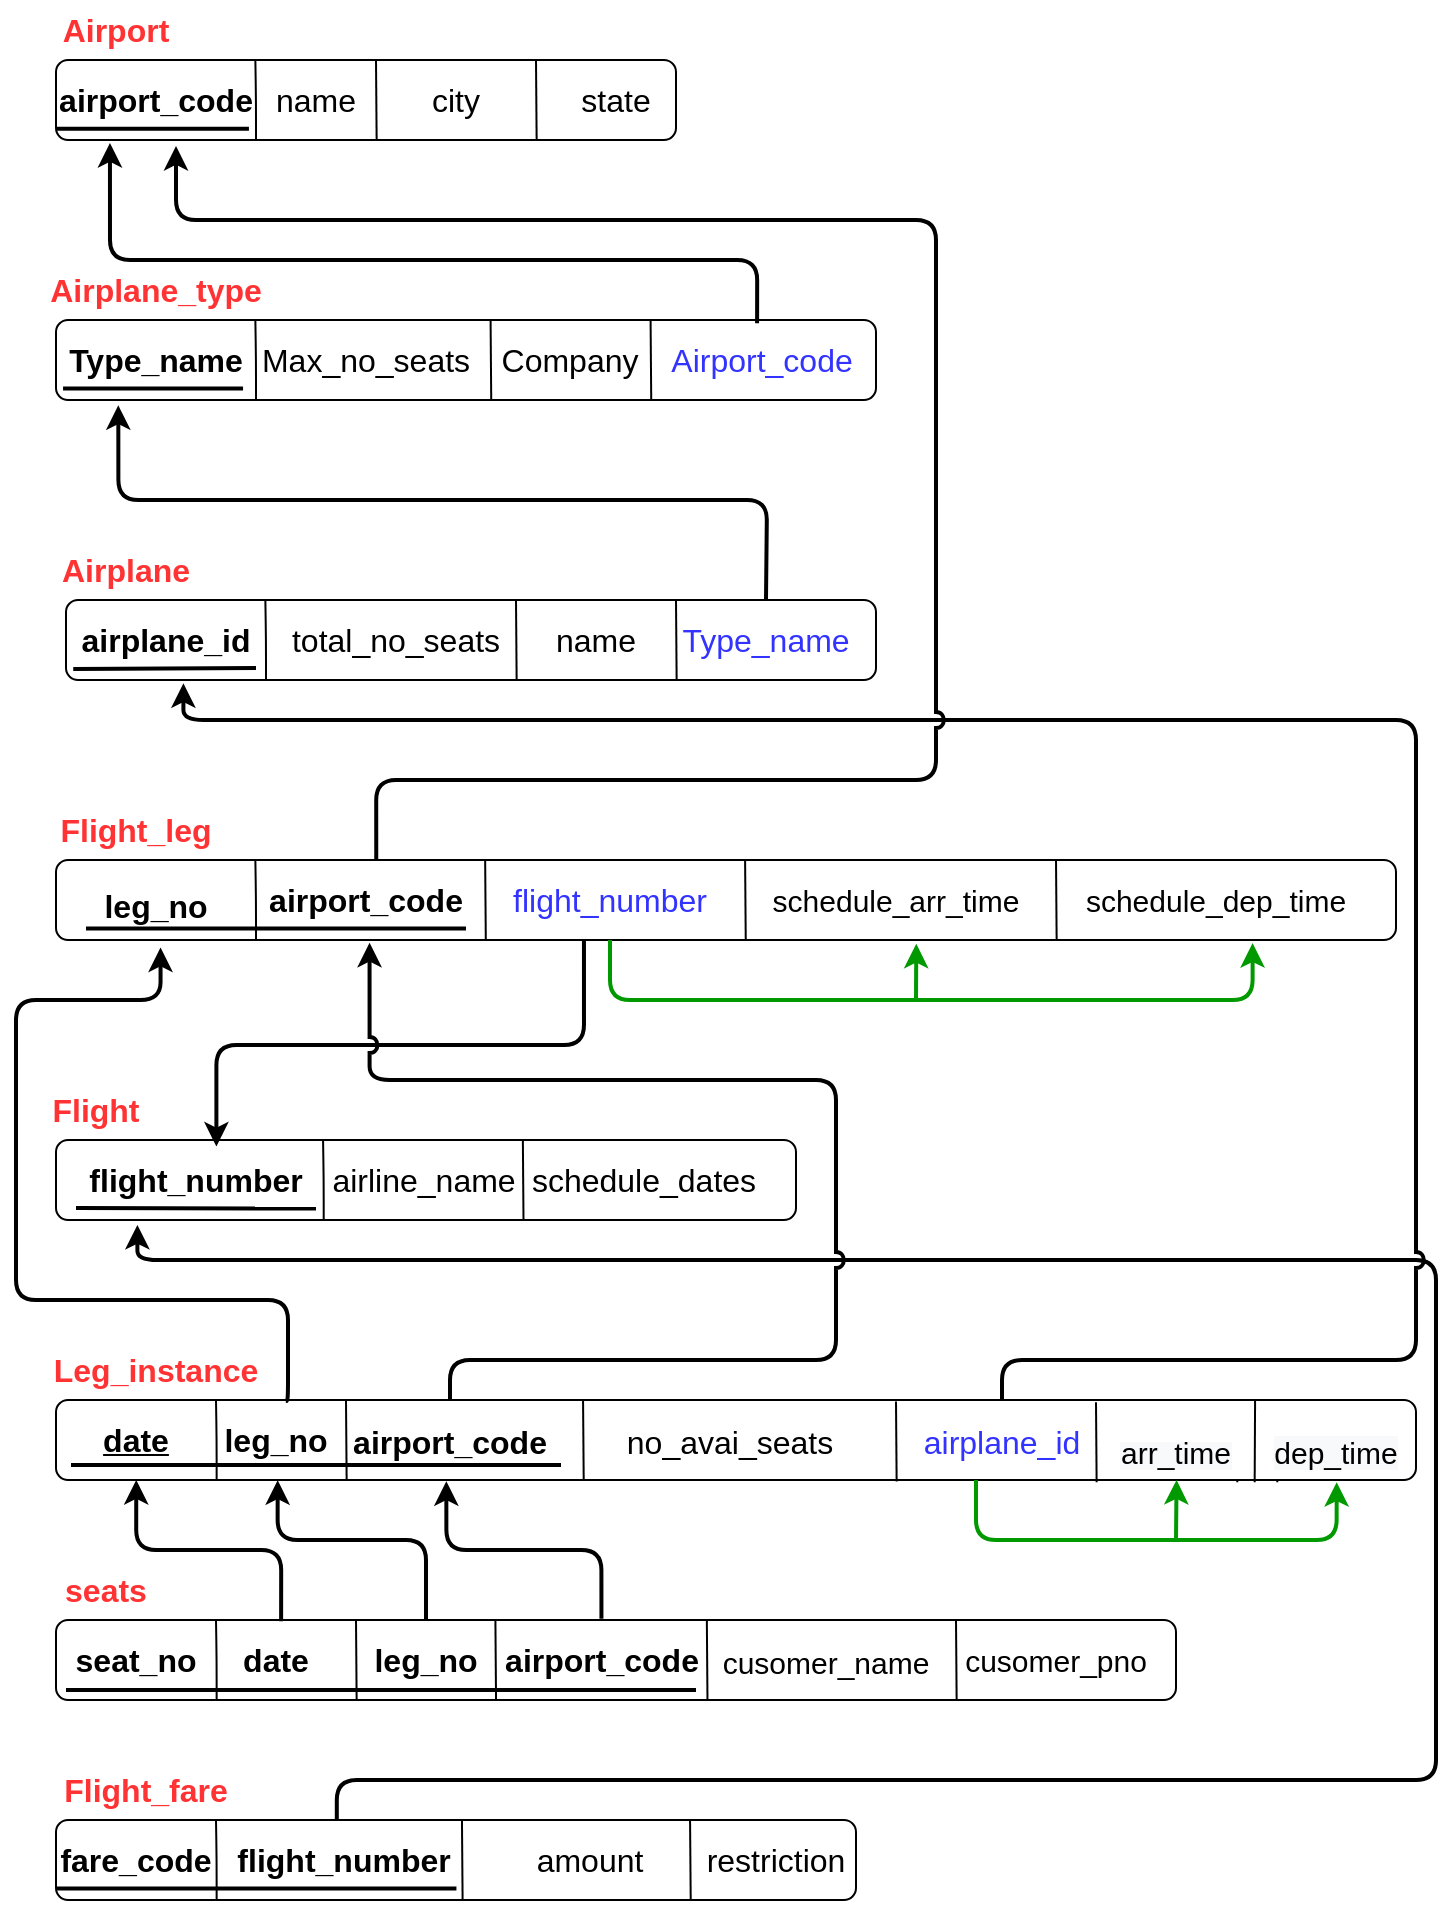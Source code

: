 <mxfile version="20.4.1" type="device" pages="3"><diagram id="USpi0fPKx7_d6K42NCiY" name="Page-1"><mxGraphModel dx="1806" dy="943" grid="1" gridSize="10" guides="1" tooltips="1" connect="1" arrows="1" fold="1" page="1" pageScale="1" pageWidth="850" pageHeight="1100" math="0" shadow="0"><root><mxCell id="0"/><mxCell id="1" parent="0"/><mxCell id="M5CXYM6vBTbjScXipzY6-1" value="" style="rounded=1;whiteSpace=wrap;html=1;align=left;fontSize=16;strokeWidth=1;" parent="1" vertex="1"><mxGeometry x="40" y="50" width="310" height="40" as="geometry"/></mxCell><mxCell id="M5CXYM6vBTbjScXipzY6-2" value="" style="endArrow=none;html=1;rounded=1;exitX=0.176;exitY=0;exitDx=0;exitDy=0;exitPerimeter=0;fontSize=16;strokeWidth=1;" parent="1" edge="1"><mxGeometry width="50" height="50" relative="1" as="geometry"><mxPoint x="139.68" y="50" as="sourcePoint"/><mxPoint x="140" y="90" as="targetPoint"/><Array as="points"><mxPoint x="140" y="70"/></Array></mxGeometry></mxCell><mxCell id="M5CXYM6vBTbjScXipzY6-3" value="" style="endArrow=none;html=1;rounded=1;exitX=0.176;exitY=0;exitDx=0;exitDy=0;exitPerimeter=0;fontSize=16;strokeWidth=1;" parent="1" edge="1"><mxGeometry width="50" height="50" relative="1" as="geometry"><mxPoint x="200.0" y="50" as="sourcePoint"/><mxPoint x="200.32" y="90" as="targetPoint"/></mxGeometry></mxCell><mxCell id="M5CXYM6vBTbjScXipzY6-4" value="&lt;font color=&quot;#ff3333&quot; style=&quot;font-size: 16px;&quot;&gt;&lt;b style=&quot;font-size: 16px;&quot;&gt;Airport&lt;/b&gt;&lt;/font&gt;" style="text;html=1;strokeColor=none;fillColor=none;align=center;verticalAlign=middle;whiteSpace=wrap;rounded=1;fontSize=16;strokeWidth=1;" parent="1" vertex="1"><mxGeometry x="40" y="20" width="60" height="30" as="geometry"/></mxCell><mxCell id="M5CXYM6vBTbjScXipzY6-5" value="&lt;b style=&quot;font-size: 16px;&quot;&gt;&lt;span style=&quot;font-size: 16px;&quot;&gt;airport_code&lt;/span&gt;&lt;/b&gt;" style="text;html=1;strokeColor=none;fillColor=none;align=center;verticalAlign=middle;whiteSpace=wrap;rounded=1;fontSize=16;strokeWidth=1;" parent="1" vertex="1"><mxGeometry x="60" y="55" width="60" height="30" as="geometry"/></mxCell><mxCell id="M5CXYM6vBTbjScXipzY6-6" value="" style="endArrow=none;html=1;rounded=1;exitX=0.176;exitY=0;exitDx=0;exitDy=0;exitPerimeter=0;fontSize=16;strokeWidth=1;" parent="1" edge="1"><mxGeometry width="50" height="50" relative="1" as="geometry"><mxPoint x="280" y="50" as="sourcePoint"/><mxPoint x="280.32" y="90" as="targetPoint"/></mxGeometry></mxCell><mxCell id="M5CXYM6vBTbjScXipzY6-10" value="&lt;font style=&quot;font-size: 16px;&quot;&gt;name&lt;/font&gt;" style="text;html=1;strokeColor=none;fillColor=none;align=center;verticalAlign=middle;whiteSpace=wrap;rounded=1;fontSize=16;strokeWidth=1;" parent="1" vertex="1"><mxGeometry x="140" y="55" width="60" height="30" as="geometry"/></mxCell><mxCell id="M5CXYM6vBTbjScXipzY6-11" value="&lt;font style=&quot;font-size: 16px;&quot;&gt;city&lt;/font&gt;" style="text;html=1;strokeColor=none;fillColor=none;align=center;verticalAlign=middle;whiteSpace=wrap;rounded=1;fontSize=16;strokeWidth=1;" parent="1" vertex="1"><mxGeometry x="210" y="55" width="60" height="30" as="geometry"/></mxCell><mxCell id="M5CXYM6vBTbjScXipzY6-12" value="&lt;font style=&quot;font-size: 16px;&quot;&gt;state&lt;/font&gt;" style="text;html=1;strokeColor=none;fillColor=none;align=center;verticalAlign=middle;whiteSpace=wrap;rounded=1;fontSize=16;strokeWidth=1;" parent="1" vertex="1"><mxGeometry x="290" y="55" width="60" height="30" as="geometry"/></mxCell><mxCell id="M5CXYM6vBTbjScXipzY6-17" value="&lt;font color=&quot;#ff3333&quot; style=&quot;font-size: 16px;&quot;&gt;&lt;b style=&quot;font-size: 16px; background-color: rgb(255, 255, 255);&quot;&gt;Airplane_type&lt;/b&gt;&lt;/font&gt;" style="text;html=1;strokeColor=none;fillColor=none;align=center;verticalAlign=middle;whiteSpace=wrap;rounded=1;fontSize=16;strokeWidth=1;" parent="1" vertex="1"><mxGeometry x="60" y="150" width="60" height="30" as="geometry"/></mxCell><mxCell id="M5CXYM6vBTbjScXipzY6-25" value="" style="rounded=1;whiteSpace=wrap;html=1;align=left;fontSize=16;strokeWidth=1;" parent="1" vertex="1"><mxGeometry x="40" y="180" width="410" height="40" as="geometry"/></mxCell><mxCell id="M5CXYM6vBTbjScXipzY6-26" value="" style="endArrow=none;html=1;rounded=1;exitX=0.176;exitY=0;exitDx=0;exitDy=0;exitPerimeter=0;fontSize=16;strokeWidth=1;" parent="1" edge="1"><mxGeometry width="50" height="50" relative="1" as="geometry"><mxPoint x="139.68" y="180" as="sourcePoint"/><mxPoint x="140" y="220" as="targetPoint"/><Array as="points"><mxPoint x="140" y="200"/></Array></mxGeometry></mxCell><mxCell id="M5CXYM6vBTbjScXipzY6-27" value="" style="endArrow=none;html=1;rounded=1;exitX=0.176;exitY=0;exitDx=0;exitDy=0;exitPerimeter=0;fontSize=16;strokeWidth=1;" parent="1" edge="1"><mxGeometry width="50" height="50" relative="1" as="geometry"><mxPoint x="257.29" y="180" as="sourcePoint"/><mxPoint x="257.61" y="220" as="targetPoint"/></mxGeometry></mxCell><mxCell id="M5CXYM6vBTbjScXipzY6-28" value="&lt;b style=&quot;font-size: 16px;&quot;&gt;&lt;span style=&quot;font-size: 16px;&quot;&gt;&lt;font style=&quot;font-size: 16px;&quot;&gt;Type_name&lt;/font&gt;&lt;/span&gt;&lt;/b&gt;" style="text;html=1;strokeColor=none;fillColor=none;align=center;verticalAlign=middle;whiteSpace=wrap;rounded=1;fontSize=16;strokeWidth=1;" parent="1" vertex="1"><mxGeometry x="60" y="185" width="60" height="30" as="geometry"/></mxCell><mxCell id="M5CXYM6vBTbjScXipzY6-30" value="" style="endArrow=none;html=1;rounded=1;exitX=0.176;exitY=0;exitDx=0;exitDy=0;exitPerimeter=0;fontSize=16;strokeWidth=1;" parent="1" edge="1"><mxGeometry width="50" height="50" relative="1" as="geometry"><mxPoint x="337.29" y="180" as="sourcePoint"/><mxPoint x="337.61" y="220" as="targetPoint"/></mxGeometry></mxCell><mxCell id="M5CXYM6vBTbjScXipzY6-32" value="&lt;font style=&quot;font-size: 16px;&quot;&gt;Max_no_seats&lt;/font&gt;" style="text;html=1;strokeColor=none;fillColor=none;align=center;verticalAlign=middle;whiteSpace=wrap;rounded=1;fontSize=16;strokeWidth=1;" parent="1" vertex="1"><mxGeometry x="165" y="185" width="60" height="30" as="geometry"/></mxCell><mxCell id="M5CXYM6vBTbjScXipzY6-33" value="&lt;font style=&quot;font-size: 16px;&quot;&gt;Company&lt;/font&gt;" style="text;html=1;strokeColor=none;fillColor=none;align=center;verticalAlign=middle;whiteSpace=wrap;rounded=1;fontSize=16;strokeWidth=1;" parent="1" vertex="1"><mxGeometry x="267.29" y="185" width="60" height="30" as="geometry"/></mxCell><mxCell id="M5CXYM6vBTbjScXipzY6-35" value="&lt;font color=&quot;#ff3333&quot; style=&quot;font-size: 16px;&quot;&gt;&lt;b style=&quot;font-size: 16px;&quot;&gt;Airplane&lt;/b&gt;&lt;/font&gt;" style="text;html=1;strokeColor=none;fillColor=none;align=center;verticalAlign=middle;whiteSpace=wrap;rounded=1;fontSize=16;strokeWidth=1;" parent="1" vertex="1"><mxGeometry x="45" y="290" width="60" height="30" as="geometry"/></mxCell><mxCell id="M5CXYM6vBTbjScXipzY6-36" value="" style="rounded=1;whiteSpace=wrap;html=1;align=left;fontSize=16;strokeWidth=1;" parent="1" vertex="1"><mxGeometry x="45" y="320" width="405" height="40" as="geometry"/></mxCell><mxCell id="M5CXYM6vBTbjScXipzY6-37" value="" style="endArrow=none;html=1;rounded=1;exitX=0.176;exitY=0;exitDx=0;exitDy=0;exitPerimeter=0;fontSize=16;strokeWidth=1;" parent="1" edge="1"><mxGeometry width="50" height="50" relative="1" as="geometry"><mxPoint x="144.68" y="320" as="sourcePoint"/><mxPoint x="145" y="360" as="targetPoint"/><Array as="points"><mxPoint x="145" y="340"/></Array></mxGeometry></mxCell><mxCell id="M5CXYM6vBTbjScXipzY6-38" value="" style="endArrow=none;html=1;rounded=1;exitX=0.176;exitY=0;exitDx=0;exitDy=0;exitPerimeter=0;fontSize=16;strokeWidth=1;" parent="1" edge="1"><mxGeometry width="50" height="50" relative="1" as="geometry"><mxPoint x="270.0" y="320" as="sourcePoint"/><mxPoint x="270.32" y="360" as="targetPoint"/></mxGeometry></mxCell><mxCell id="M5CXYM6vBTbjScXipzY6-39" value="&lt;b style=&quot;font-size: 16px;&quot;&gt;&lt;span style=&quot;font-size: 16px;&quot;&gt;airplane_id&lt;/span&gt;&lt;/b&gt;" style="text;html=1;strokeColor=none;fillColor=none;align=center;verticalAlign=middle;whiteSpace=wrap;rounded=1;fontSize=16;strokeWidth=1;" parent="1" vertex="1"><mxGeometry x="65" y="325" width="60" height="30" as="geometry"/></mxCell><mxCell id="M5CXYM6vBTbjScXipzY6-40" value="" style="endArrow=none;html=1;rounded=1;exitX=0.176;exitY=0;exitDx=0;exitDy=0;exitPerimeter=0;fontSize=16;strokeWidth=1;" parent="1" edge="1"><mxGeometry width="50" height="50" relative="1" as="geometry"><mxPoint x="350.0" y="320" as="sourcePoint"/><mxPoint x="350.32" y="360" as="targetPoint"/></mxGeometry></mxCell><mxCell id="M5CXYM6vBTbjScXipzY6-43" value="total_no_seats" style="text;html=1;strokeColor=none;fillColor=none;align=center;verticalAlign=middle;whiteSpace=wrap;rounded=1;fontSize=16;strokeWidth=1;" parent="1" vertex="1"><mxGeometry x="180.22" y="325" width="60" height="30" as="geometry"/></mxCell><mxCell id="M5CXYM6vBTbjScXipzY6-44" value="&lt;span style=&quot;font-size: 16px;&quot;&gt;name&lt;/span&gt;" style="text;html=1;strokeColor=none;fillColor=none;align=center;verticalAlign=middle;whiteSpace=wrap;rounded=1;fontSize=16;strokeWidth=1;" parent="1" vertex="1"><mxGeometry x="280" y="325" width="60" height="30" as="geometry"/></mxCell><mxCell id="M5CXYM6vBTbjScXipzY6-47" value="&lt;font color=&quot;#ff3333&quot; style=&quot;font-size: 16px;&quot;&gt;&lt;b style=&quot;font-size: 16px;&quot;&gt;Flight_leg&lt;/b&gt;&lt;/font&gt;" style="text;html=1;strokeColor=none;fillColor=none;align=center;verticalAlign=middle;whiteSpace=wrap;rounded=1;fontSize=16;strokeWidth=1;" parent="1" vertex="1"><mxGeometry x="50" y="420" width="60" height="30" as="geometry"/></mxCell><mxCell id="M5CXYM6vBTbjScXipzY6-48" value="" style="rounded=1;whiteSpace=wrap;html=1;align=left;fontSize=16;strokeWidth=1;" parent="1" vertex="1"><mxGeometry x="40" y="450" width="670" height="40" as="geometry"/></mxCell><mxCell id="M5CXYM6vBTbjScXipzY6-49" value="" style="endArrow=none;html=1;rounded=1;exitX=0.176;exitY=0;exitDx=0;exitDy=0;exitPerimeter=0;fontSize=16;strokeWidth=1;" parent="1" edge="1"><mxGeometry width="50" height="50" relative="1" as="geometry"><mxPoint x="139.68" y="450" as="sourcePoint"/><mxPoint x="140" y="490" as="targetPoint"/><Array as="points"><mxPoint x="140" y="470"/></Array></mxGeometry></mxCell><mxCell id="M5CXYM6vBTbjScXipzY6-50" value="" style="endArrow=none;html=1;rounded=1;exitX=0.176;exitY=0;exitDx=0;exitDy=0;exitPerimeter=0;fontSize=16;strokeWidth=1;" parent="1" edge="1"><mxGeometry width="50" height="50" relative="1" as="geometry"><mxPoint x="254.58" y="450" as="sourcePoint"/><mxPoint x="254.9" y="490" as="targetPoint"/></mxGeometry></mxCell><mxCell id="M5CXYM6vBTbjScXipzY6-51" value="&lt;b style=&quot;font-size: 16px;&quot;&gt;&lt;span style=&quot;font-size: 16px;&quot;&gt;&lt;font style=&quot;font-size: 16px;&quot;&gt;leg_no&lt;/font&gt;&lt;/span&gt;&lt;/b&gt;" style="text;html=1;strokeColor=none;fillColor=none;align=center;verticalAlign=middle;whiteSpace=wrap;rounded=1;fontSize=16;strokeWidth=1;" parent="1" vertex="1"><mxGeometry x="60" y="460" width="60" height="25" as="geometry"/></mxCell><mxCell id="M5CXYM6vBTbjScXipzY6-53" value="" style="endArrow=none;html=1;rounded=1;exitX=0.176;exitY=0;exitDx=0;exitDy=0;exitPerimeter=0;fontSize=16;strokeWidth=1;" parent="1" edge="1"><mxGeometry width="50" height="50" relative="1" as="geometry"><mxPoint x="384.55" y="450" as="sourcePoint"/><mxPoint x="384.87" y="490" as="targetPoint"/></mxGeometry></mxCell><mxCell id="M5CXYM6vBTbjScXipzY6-54" value="" style="endArrow=none;html=1;rounded=1;exitX=0.176;exitY=0;exitDx=0;exitDy=0;exitPerimeter=0;fontSize=16;strokeWidth=1;" parent="1" edge="1"><mxGeometry width="50" height="50" relative="1" as="geometry"><mxPoint x="540" y="449.5" as="sourcePoint"/><mxPoint x="540.32" y="489.5" as="targetPoint"/></mxGeometry></mxCell><mxCell id="M5CXYM6vBTbjScXipzY6-58" value="&lt;b style=&quot;font-size: 16px;&quot;&gt;&lt;font color=&quot;#ff3333&quot; style=&quot;font-size: 16px;&quot;&gt;Flight&lt;/font&gt;&lt;/b&gt;" style="text;html=1;strokeColor=none;fillColor=none;align=center;verticalAlign=middle;whiteSpace=wrap;rounded=1;fontSize=16;strokeWidth=1;" parent="1" vertex="1"><mxGeometry x="30" y="560" width="60" height="30" as="geometry"/></mxCell><mxCell id="M5CXYM6vBTbjScXipzY6-59" value="" style="rounded=1;whiteSpace=wrap;html=1;align=left;fontSize=16;strokeWidth=1;" parent="1" vertex="1"><mxGeometry x="40" y="590" width="370" height="40" as="geometry"/></mxCell><mxCell id="M5CXYM6vBTbjScXipzY6-60" value="" style="endArrow=none;html=1;rounded=1;exitX=0.176;exitY=0;exitDx=0;exitDy=0;exitPerimeter=0;fontSize=16;strokeWidth=1;" parent="1" edge="1"><mxGeometry width="50" height="50" relative="1" as="geometry"><mxPoint x="173.53" y="590" as="sourcePoint"/><mxPoint x="173.85" y="630" as="targetPoint"/><Array as="points"><mxPoint x="173.85" y="610"/></Array></mxGeometry></mxCell><mxCell id="M5CXYM6vBTbjScXipzY6-61" value="" style="endArrow=none;html=1;rounded=1;exitX=0.176;exitY=0;exitDx=0;exitDy=0;exitPerimeter=0;fontSize=16;strokeWidth=1;" parent="1" edge="1"><mxGeometry width="50" height="50" relative="1" as="geometry"><mxPoint x="273.43" y="590" as="sourcePoint"/><mxPoint x="273.75" y="630" as="targetPoint"/></mxGeometry></mxCell><mxCell id="M5CXYM6vBTbjScXipzY6-62" value="&lt;div style=&quot;font-size: 16px;&quot;&gt;&lt;font style=&quot;font-size: 16px;&quot;&gt;&lt;b style=&quot;font-size: 16px;&quot;&gt;&lt;span style=&quot;font-size: 16px;&quot;&gt;flight_&lt;/span&gt;&lt;/b&gt;&lt;b style=&quot;background-color: initial; font-size: 16px;&quot;&gt;&lt;span style=&quot;font-size: 16px;&quot;&gt;number&lt;/span&gt;&lt;/b&gt;&lt;/font&gt;&lt;/div&gt;" style="text;html=1;strokeColor=none;fillColor=none;align=center;verticalAlign=middle;whiteSpace=wrap;rounded=1;fontSize=16;strokeWidth=1;" parent="1" vertex="1"><mxGeometry x="60" y="595" width="100" height="30" as="geometry"/></mxCell><mxCell id="M5CXYM6vBTbjScXipzY6-64" value="" style="endArrow=none;html=1;rounded=1;exitX=0.176;exitY=0;exitDx=0;exitDy=0;exitPerimeter=0;fontSize=16;strokeWidth=1;" parent="1" edge="1"><mxGeometry width="50" height="50" relative="1" as="geometry"><mxPoint x="650.34" y="721.08" as="sourcePoint"/><mxPoint x="650.66" y="761.08" as="targetPoint"/></mxGeometry></mxCell><mxCell id="M5CXYM6vBTbjScXipzY6-65" value="" style="endArrow=none;html=1;rounded=1;exitX=0.176;exitY=0;exitDx=0;exitDy=0;exitPerimeter=0;fontSize=16;strokeWidth=1;" parent="1" edge="1"><mxGeometry width="50" height="50" relative="1" as="geometry"><mxPoint x="630.34" y="721.08" as="sourcePoint"/><mxPoint x="630.66" y="761.08" as="targetPoint"/></mxGeometry></mxCell><mxCell id="M5CXYM6vBTbjScXipzY6-66" value="&lt;blockquote style=&quot;margin: 0px 0px 0px 40px; border: none; padding: 0px; font-size: 16px;&quot;&gt;airline_name&lt;br style=&quot;font-size: 16px;&quot;&gt;&lt;/blockquote&gt;" style="text;html=1;strokeColor=none;fillColor=none;align=center;verticalAlign=middle;whiteSpace=wrap;rounded=1;fontSize=16;strokeWidth=1;" parent="1" vertex="1"><mxGeometry x="173.53" y="595" width="60" height="30" as="geometry"/></mxCell><mxCell id="M5CXYM6vBTbjScXipzY6-67" value="&lt;span style=&quot;font-size: 16px;&quot;&gt;schedule_dates&lt;/span&gt;" style="text;html=1;strokeColor=none;fillColor=none;align=center;verticalAlign=middle;whiteSpace=wrap;rounded=1;fontSize=16;strokeWidth=1;" parent="1" vertex="1"><mxGeometry x="303.53" y="595" width="60" height="30" as="geometry"/></mxCell><mxCell id="M5CXYM6vBTbjScXipzY6-71" value="&lt;b style=&quot;font-size: 16px;&quot;&gt;&lt;font color=&quot;#ff3333&quot; style=&quot;font-size: 16px;&quot;&gt;Leg_instance&lt;/font&gt;&lt;/b&gt;" style="text;html=1;strokeColor=none;fillColor=none;align=center;verticalAlign=middle;whiteSpace=wrap;rounded=1;fontSize=16;strokeWidth=1;" parent="1" vertex="1"><mxGeometry x="60" y="690" width="60" height="30" as="geometry"/></mxCell><mxCell id="M5CXYM6vBTbjScXipzY6-72" value="" style="rounded=1;whiteSpace=wrap;html=1;align=left;fontSize=16;strokeWidth=1;" parent="1" vertex="1"><mxGeometry x="40" y="720" width="680" height="40" as="geometry"/></mxCell><mxCell id="M5CXYM6vBTbjScXipzY6-73" value="" style="endArrow=none;html=1;rounded=1;exitX=0.176;exitY=0;exitDx=0;exitDy=0;exitPerimeter=0;fontSize=16;strokeWidth=1;" parent="1" edge="1"><mxGeometry width="50" height="50" relative="1" as="geometry"><mxPoint x="120" y="720" as="sourcePoint"/><mxPoint x="120.32" y="760" as="targetPoint"/><Array as="points"><mxPoint x="120.32" y="740"/></Array></mxGeometry></mxCell><mxCell id="M5CXYM6vBTbjScXipzY6-74" value="" style="endArrow=none;html=1;rounded=1;exitX=0.176;exitY=0;exitDx=0;exitDy=0;exitPerimeter=0;fontSize=16;strokeWidth=1;" parent="1" edge="1"><mxGeometry width="50" height="50" relative="1" as="geometry"><mxPoint x="460.0" y="720.72" as="sourcePoint"/><mxPoint x="460.32" y="760.72" as="targetPoint"/></mxGeometry></mxCell><mxCell id="M5CXYM6vBTbjScXipzY6-75" value="&lt;div style=&quot;font-size: 16px;&quot;&gt;&lt;b style=&quot;font-size: 16px;&quot;&gt;&lt;u style=&quot;font-size: 16px;&quot;&gt;&lt;font style=&quot;font-size: 16px;&quot;&gt;date&lt;/font&gt;&lt;/u&gt;&lt;/b&gt;&lt;br style=&quot;font-size: 16px;&quot;&gt;&lt;/div&gt;" style="text;html=1;strokeColor=none;fillColor=none;align=center;verticalAlign=middle;whiteSpace=wrap;rounded=1;fontSize=16;strokeWidth=1;" parent="1" vertex="1"><mxGeometry x="30" y="725" width="100" height="30" as="geometry"/></mxCell><mxCell id="M5CXYM6vBTbjScXipzY6-78" value="" style="endArrow=none;html=1;rounded=1;exitX=0.176;exitY=0;exitDx=0;exitDy=0;exitPerimeter=0;fontSize=16;strokeWidth=1;" parent="1" edge="1"><mxGeometry width="50" height="50" relative="1" as="geometry"><mxPoint x="560.0" y="721.08" as="sourcePoint"/><mxPoint x="560.32" y="761.08" as="targetPoint"/></mxGeometry></mxCell><mxCell id="M5CXYM6vBTbjScXipzY6-79" value="&lt;blockquote style=&quot;margin: 0px 0px 0px 40px; border: none; padding: 0px; font-size: 16px;&quot;&gt;&lt;span style=&quot;font-size: 16px;&quot;&gt;no_avai_seats&lt;/span&gt;&lt;br style=&quot;font-size: 16px;&quot;&gt;&lt;/blockquote&gt;" style="text;html=1;strokeColor=none;fillColor=none;align=center;verticalAlign=middle;whiteSpace=wrap;rounded=1;fontSize=16;strokeWidth=1;" parent="1" vertex="1"><mxGeometry x="327.29" y="725.72" width="60" height="30" as="geometry"/></mxCell><mxCell id="M5CXYM6vBTbjScXipzY6-83" value="&lt;b style=&quot;font-size: 16px;&quot;&gt;&lt;font color=&quot;#ff3333&quot; style=&quot;font-size: 16px;&quot;&gt;seats&lt;/font&gt;&lt;/b&gt;" style="text;html=1;strokeColor=none;fillColor=none;align=center;verticalAlign=middle;whiteSpace=wrap;rounded=1;fontSize=16;strokeWidth=1;" parent="1" vertex="1"><mxGeometry x="35" y="800" width="60" height="30" as="geometry"/></mxCell><mxCell id="M5CXYM6vBTbjScXipzY6-84" value="" style="rounded=1;whiteSpace=wrap;html=1;align=left;fontSize=16;strokeWidth=1;" parent="1" vertex="1"><mxGeometry x="40" y="830" width="560" height="40" as="geometry"/></mxCell><mxCell id="M5CXYM6vBTbjScXipzY6-85" value="" style="endArrow=none;html=1;rounded=1;exitX=0.176;exitY=0;exitDx=0;exitDy=0;exitPerimeter=0;fontSize=16;strokeWidth=1;" parent="1" edge="1"><mxGeometry width="50" height="50" relative="1" as="geometry"><mxPoint x="120" y="830" as="sourcePoint"/><mxPoint x="120.32" y="870" as="targetPoint"/><Array as="points"><mxPoint x="120.32" y="850"/></Array></mxGeometry></mxCell><mxCell id="M5CXYM6vBTbjScXipzY6-87" value="&lt;div style=&quot;font-size: 16px;&quot;&gt;&lt;b style=&quot;font-size: 16px;&quot;&gt;seat_no&lt;/b&gt;&lt;br style=&quot;font-size: 16px;&quot;&gt;&lt;/div&gt;" style="text;html=1;strokeColor=none;fillColor=none;align=center;verticalAlign=middle;whiteSpace=wrap;rounded=1;fontSize=16;strokeWidth=1;" parent="1" vertex="1"><mxGeometry x="30" y="835" width="100" height="30" as="geometry"/></mxCell><mxCell id="M5CXYM6vBTbjScXipzY6-94" value="&lt;b style=&quot;font-size: 16px;&quot;&gt;&lt;font color=&quot;#ff3333&quot; style=&quot;font-size: 16px;&quot;&gt;Flight_fare&lt;/font&gt;&lt;/b&gt;" style="text;html=1;strokeColor=none;fillColor=none;align=center;verticalAlign=middle;whiteSpace=wrap;rounded=1;fontSize=16;strokeWidth=1;" parent="1" vertex="1"><mxGeometry x="55" y="900" width="60" height="30" as="geometry"/></mxCell><mxCell id="glX8NarzV0cOpm7r9njH-16" style="edgeStyle=orthogonalEdgeStyle;rounded=1;orthogonalLoop=1;jettySize=auto;html=1;entryX=0.11;entryY=1.061;entryDx=0;entryDy=0;entryPerimeter=0;fontSize=16;strokeWidth=2;exitX=0.351;exitY=0.005;exitDx=0;exitDy=0;exitPerimeter=0;" parent="1" source="M5CXYM6vBTbjScXipzY6-95" target="M5CXYM6vBTbjScXipzY6-59" edge="1"><mxGeometry relative="1" as="geometry"><Array as="points"><mxPoint x="180" y="910"/><mxPoint x="730" y="910"/><mxPoint x="730" y="650"/><mxPoint x="81" y="650"/></Array><mxPoint x="490" y="960" as="sourcePoint"/></mxGeometry></mxCell><mxCell id="M5CXYM6vBTbjScXipzY6-95" value="" style="rounded=1;whiteSpace=wrap;html=1;align=left;fontSize=16;strokeWidth=1;" parent="1" vertex="1"><mxGeometry x="40" y="930" width="400" height="40" as="geometry"/></mxCell><mxCell id="M5CXYM6vBTbjScXipzY6-96" value="" style="endArrow=none;html=1;rounded=1;exitX=0.176;exitY=0;exitDx=0;exitDy=0;exitPerimeter=0;fontSize=16;strokeWidth=1;" parent="1" edge="1"><mxGeometry width="50" height="50" relative="1" as="geometry"><mxPoint x="120" y="930" as="sourcePoint"/><mxPoint x="120.32" y="970" as="targetPoint"/><Array as="points"><mxPoint x="120.32" y="950"/></Array></mxGeometry></mxCell><mxCell id="M5CXYM6vBTbjScXipzY6-97" value="" style="endArrow=none;html=1;rounded=1;exitX=0.176;exitY=0;exitDx=0;exitDy=0;exitPerimeter=0;fontSize=16;strokeWidth=1;" parent="1" edge="1"><mxGeometry width="50" height="50" relative="1" as="geometry"><mxPoint x="242.98" y="930" as="sourcePoint"/><mxPoint x="243.3" y="970" as="targetPoint"/></mxGeometry></mxCell><mxCell id="M5CXYM6vBTbjScXipzY6-98" value="&lt;div style=&quot;font-size: 16px;&quot;&gt;&lt;b style=&quot;font-size: 16px;&quot;&gt;&lt;span style=&quot;font-size: 16px;&quot;&gt;fare_code&lt;/span&gt;&lt;/b&gt;&lt;br style=&quot;font-size: 16px;&quot;&gt;&lt;/div&gt;" style="text;html=1;strokeColor=none;fillColor=none;align=center;verticalAlign=middle;whiteSpace=wrap;rounded=1;fontSize=16;strokeWidth=1;" parent="1" vertex="1"><mxGeometry x="30" y="935" width="100" height="30" as="geometry"/></mxCell><mxCell id="M5CXYM6vBTbjScXipzY6-99" value="" style="endArrow=none;html=1;rounded=1;exitX=0.176;exitY=0;exitDx=0;exitDy=0;exitPerimeter=0;fontSize=16;strokeWidth=1;" parent="1" edge="1"><mxGeometry width="50" height="50" relative="1" as="geometry"><mxPoint x="357.03" y="930" as="sourcePoint"/><mxPoint x="357.35" y="970" as="targetPoint"/></mxGeometry></mxCell><mxCell id="glX8NarzV0cOpm7r9njH-1" value="&lt;blockquote style=&quot;margin: 0px 0px 0px 40px; border: none; padding: 0px; font-size: 16px;&quot;&gt;&lt;font style=&quot;font-size: 16px;&quot;&gt;restriction&lt;/font&gt;&lt;br style=&quot;font-size: 16px;&quot;&gt;&lt;/blockquote&gt;" style="text;html=1;strokeColor=none;fillColor=none;align=center;verticalAlign=middle;whiteSpace=wrap;rounded=1;fontSize=16;strokeWidth=1;" parent="1" vertex="1"><mxGeometry x="350" y="935" width="60" height="30" as="geometry"/></mxCell><mxCell id="glX8NarzV0cOpm7r9njH-3" value="&lt;blockquote style=&quot;margin: 0px 0px 0px 40px; border: none; padding: 0px; font-size: 16px;&quot;&gt;&lt;font style=&quot;font-size: 16px;&quot;&gt;amount&lt;/font&gt;&lt;br style=&quot;font-size: 16px;&quot;&gt;&lt;/blockquote&gt;" style="text;html=1;strokeColor=none;fillColor=none;align=center;verticalAlign=middle;whiteSpace=wrap;rounded=1;fontSize=16;strokeWidth=1;" parent="1" vertex="1"><mxGeometry x="257.03" y="935" width="60" height="30" as="geometry"/></mxCell><mxCell id="glX8NarzV0cOpm7r9njH-5" style="edgeStyle=orthogonalEdgeStyle;rounded=1;orthogonalLoop=1;jettySize=auto;html=1;entryX=0.087;entryY=1.037;entryDx=0;entryDy=0;entryPerimeter=0;fontSize=16;strokeWidth=2;exitX=0.855;exitY=0.041;exitDx=0;exitDy=0;exitPerimeter=0;" parent="1" source="M5CXYM6vBTbjScXipzY6-25" target="M5CXYM6vBTbjScXipzY6-1" edge="1"><mxGeometry relative="1" as="geometry"><Array as="points"><mxPoint x="391" y="150"/><mxPoint x="67" y="150"/></Array></mxGeometry></mxCell><mxCell id="glX8NarzV0cOpm7r9njH-4" value="&lt;span style=&quot;font-size: 16px;&quot;&gt;&lt;font color=&quot;#3333ff&quot;&gt;Airport_code&lt;/font&gt;&lt;/span&gt;" style="text;html=1;strokeColor=none;fillColor=none;align=center;verticalAlign=middle;whiteSpace=wrap;rounded=1;fontSize=16;strokeWidth=1;" parent="1" vertex="1"><mxGeometry x="362.71" y="185" width="60" height="30" as="geometry"/></mxCell><mxCell id="glX8NarzV0cOpm7r9njH-7" style="edgeStyle=orthogonalEdgeStyle;rounded=1;orthogonalLoop=1;jettySize=auto;html=1;entryX=0.076;entryY=1.067;entryDx=0;entryDy=0;entryPerimeter=0;fontSize=16;strokeWidth=2;" parent="1" target="M5CXYM6vBTbjScXipzY6-25" edge="1"><mxGeometry relative="1" as="geometry"><mxPoint x="395" y="320" as="sourcePoint"/></mxGeometry></mxCell><mxCell id="glX8NarzV0cOpm7r9njH-6" value="&lt;span style=&quot;font-size: 16px;&quot;&gt;&lt;span style=&quot;font-size: 16px;&quot;&gt;&lt;font color=&quot;#3333ff&quot; style=&quot;font-size: 16px;&quot;&gt;Type_name&lt;/font&gt;&lt;/span&gt;&lt;/span&gt;" style="text;html=1;strokeColor=none;fillColor=none;align=center;verticalAlign=middle;whiteSpace=wrap;rounded=1;fontSize=16;strokeWidth=1;" parent="1" vertex="1"><mxGeometry x="365.42" y="325" width="60" height="30" as="geometry"/></mxCell><mxCell id="Ta43_SUk94hpmYyaqCyB-16" style="edgeStyle=orthogonalEdgeStyle;rounded=1;jumpStyle=arc;orthogonalLoop=1;jettySize=auto;html=1;entryX=0.145;entryY=1.042;entryDx=0;entryDy=0;entryPerimeter=0;strokeWidth=2;fontColor=#000000;" parent="1" target="M5CXYM6vBTbjScXipzY6-36" edge="1"><mxGeometry relative="1" as="geometry"><mxPoint x="513" y="720" as="sourcePoint"/><Array as="points"><mxPoint x="513" y="700"/><mxPoint x="720" y="700"/><mxPoint x="720" y="380"/><mxPoint x="104" y="380"/></Array></mxGeometry></mxCell><mxCell id="glX8NarzV0cOpm7r9njH-8" value="&lt;span style=&quot;font-size: 16px;&quot;&gt;&lt;span style=&quot;font-size: 16px;&quot;&gt;&lt;font color=&quot;#3333ff&quot;&gt;airplane_id&lt;/font&gt;&lt;/span&gt;&lt;/span&gt;" style="text;html=1;strokeColor=none;fillColor=none;align=center;verticalAlign=middle;whiteSpace=wrap;rounded=1;fontSize=16;strokeWidth=1;" parent="1" vertex="1"><mxGeometry x="483.05" y="725.72" width="60" height="30" as="geometry"/></mxCell><mxCell id="glX8NarzV0cOpm7r9njH-13" style="edgeStyle=orthogonalEdgeStyle;rounded=1;orthogonalLoop=1;jettySize=auto;html=1;entryX=0.059;entryY=1;entryDx=0;entryDy=0;entryPerimeter=0;fontSize=16;strokeWidth=2;exitX=0.201;exitY=0.015;exitDx=0;exitDy=0;exitPerimeter=0;" parent="1" source="M5CXYM6vBTbjScXipzY6-84" target="M5CXYM6vBTbjScXipzY6-72" edge="1"><mxGeometry relative="1" as="geometry"><mxPoint x="175" y="830" as="sourcePoint"/></mxGeometry></mxCell><mxCell id="glX8NarzV0cOpm7r9njH-11" value="&lt;div style=&quot;font-size: 16px;&quot;&gt;&lt;span style=&quot;font-size: 16px;&quot;&gt;&lt;span style=&quot;font-size: 16px;&quot;&gt;&lt;font style=&quot;font-size: 16px;&quot;&gt;&lt;b style=&quot;font-size: 16px;&quot;&gt;date&lt;/b&gt;&lt;/font&gt;&lt;/span&gt;&lt;/span&gt;&lt;br style=&quot;font-size: 16px;&quot;&gt;&lt;/div&gt;" style="text;html=1;strokeColor=none;fillColor=none;align=center;verticalAlign=middle;whiteSpace=wrap;rounded=1;fontSize=16;strokeWidth=1;" parent="1" vertex="1"><mxGeometry x="100" y="835" width="100" height="30" as="geometry"/></mxCell><mxCell id="glX8NarzV0cOpm7r9njH-15" value="&lt;div style=&quot;font-size: 16px;&quot;&gt;&lt;font style=&quot;font-size: 16px;&quot;&gt;&lt;b&gt;&lt;span style=&quot;font-size: 16px;&quot;&gt;&lt;span style=&quot;font-size: 16px;&quot;&gt;flight_&lt;/span&gt;&lt;/span&gt;&lt;span style=&quot;background-color: initial; font-size: 16px;&quot;&gt;&lt;span style=&quot;font-size: 16px;&quot;&gt;number&lt;/span&gt;&lt;/span&gt;&lt;/b&gt;&lt;/font&gt;&lt;/div&gt;" style="text;html=1;strokeColor=none;fillColor=none;align=center;verticalAlign=middle;whiteSpace=wrap;rounded=1;fontSize=16;strokeWidth=1;" parent="1" vertex="1"><mxGeometry x="133.53" y="935" width="100" height="30" as="geometry"/></mxCell><mxCell id="glX8NarzV0cOpm7r9njH-18" style="edgeStyle=orthogonalEdgeStyle;rounded=1;orthogonalLoop=1;jettySize=auto;html=1;entryX=0.078;entryY=1.094;entryDx=0;entryDy=0;entryPerimeter=0;fontSize=16;spacing=3;strokeWidth=2;exitX=0.169;exitY=0.013;exitDx=0;exitDy=0;exitPerimeter=0;" parent="1" source="M5CXYM6vBTbjScXipzY6-72" target="M5CXYM6vBTbjScXipzY6-48" edge="1"><mxGeometry relative="1" as="geometry"><mxPoint x="150" y="719" as="sourcePoint"/><Array as="points"><mxPoint x="156" y="721"/><mxPoint x="156" y="670"/><mxPoint x="20" y="670"/><mxPoint x="20" y="520"/><mxPoint x="92" y="520"/></Array></mxGeometry></mxCell><mxCell id="glX8NarzV0cOpm7r9njH-28" style="edgeStyle=orthogonalEdgeStyle;rounded=1;orthogonalLoop=1;jettySize=auto;html=1;entryX=0.602;entryY=-0.058;entryDx=0;entryDy=0;entryPerimeter=0;strokeWidth=2;fontColor=#3333FF;exitX=0.394;exitY=1.001;exitDx=0;exitDy=0;exitPerimeter=0;" parent="1" source="M5CXYM6vBTbjScXipzY6-48" target="M5CXYM6vBTbjScXipzY6-62" edge="1"><mxGeometry relative="1" as="geometry"/></mxCell><mxCell id="DtQLLHm_QJaGp5mzEXGK-5" style="edgeStyle=orthogonalEdgeStyle;rounded=1;jumpStyle=arc;orthogonalLoop=1;jettySize=auto;html=1;strokeWidth=2;fontColor=#000000;endArrow=classic;endFill=1;strokeColor=#009900;entryX=0.893;entryY=1.039;entryDx=0;entryDy=0;entryPerimeter=0;" parent="1" target="M5CXYM6vBTbjScXipzY6-48" edge="1"><mxGeometry relative="1" as="geometry"><mxPoint x="600" y="490" as="targetPoint"/><mxPoint x="317" y="490" as="sourcePoint"/><Array as="points"><mxPoint x="317" y="520"/><mxPoint x="638" y="520"/></Array></mxGeometry></mxCell><mxCell id="glX8NarzV0cOpm7r9njH-19" value="&lt;div style=&quot;font-size: 16px;&quot;&gt;&lt;font color=&quot;#3333ff&quot; style=&quot;font-size: 16px;&quot;&gt;&lt;span style=&quot;font-size: 16px;&quot;&gt;&lt;span style=&quot;font-size: 16px;&quot;&gt;flight_&lt;/span&gt;&lt;/span&gt;&lt;span style=&quot;background-color: initial; font-size: 16px;&quot;&gt;&lt;span style=&quot;font-size: 16px;&quot;&gt;number&lt;/span&gt;&lt;/span&gt;&lt;/font&gt;&lt;/div&gt;" style="text;html=1;strokeColor=none;fillColor=none;align=center;verticalAlign=middle;whiteSpace=wrap;rounded=1;fontSize=16;strokeWidth=1;" parent="1" vertex="1"><mxGeometry x="267.29" y="455" width="100" height="30" as="geometry"/></mxCell><mxCell id="glX8NarzV0cOpm7r9njH-23" style="edgeStyle=orthogonalEdgeStyle;rounded=1;orthogonalLoop=1;jettySize=auto;html=1;fontSize=16;strokeWidth=2;exitX=0.239;exitY=0;exitDx=0;exitDy=0;exitPerimeter=0;jumpStyle=arc;" parent="1" source="M5CXYM6vBTbjScXipzY6-48" edge="1"><mxGeometry relative="1" as="geometry"><mxPoint x="100" y="93" as="targetPoint"/><Array as="points"><mxPoint x="200" y="410"/><mxPoint x="480" y="410"/><mxPoint x="480" y="130"/><mxPoint x="100" y="130"/></Array><mxPoint x="340" y="410" as="sourcePoint"/></mxGeometry></mxCell><mxCell id="glX8NarzV0cOpm7r9njH-22" value="&lt;b&gt;airport_code&lt;/b&gt;" style="text;html=1;strokeColor=none;fillColor=none;align=center;verticalAlign=middle;whiteSpace=wrap;rounded=1;fontSize=16;strokeWidth=1;" parent="1" vertex="1"><mxGeometry x="165" y="455" width="60" height="30" as="geometry"/></mxCell><mxCell id="glX8NarzV0cOpm7r9njH-24" value="&lt;font style=&quot;font-size: 15px;&quot;&gt;schedule_arr_time&lt;/font&gt;" style="text;html=1;strokeColor=none;fillColor=none;align=center;verticalAlign=middle;whiteSpace=wrap;rounded=1;fontSize=16;strokeWidth=1;" parent="1" vertex="1"><mxGeometry x="430" y="455" width="60" height="30" as="geometry"/></mxCell><mxCell id="glX8NarzV0cOpm7r9njH-25" value="&lt;font style=&quot;font-size: 15px;&quot;&gt;schedule_dep_time&lt;/font&gt;" style="text;html=1;strokeColor=none;fillColor=none;align=center;verticalAlign=middle;whiteSpace=wrap;rounded=1;fontSize=15;strokeWidth=1;" parent="1" vertex="1"><mxGeometry x="590" y="455" width="60" height="30" as="geometry"/></mxCell><mxCell id="glX8NarzV0cOpm7r9njH-30" value="&lt;span style=&quot;color: rgb(0, 0, 0); background-color: rgb(248, 249, 250);&quot;&gt;&lt;font style=&quot;font-size: 15px;&quot;&gt;arr_time&lt;/font&gt;&lt;/span&gt;" style="text;html=1;strokeColor=none;fillColor=none;align=center;verticalAlign=middle;whiteSpace=wrap;rounded=1;labelBackgroundColor=#FFFFFF;strokeWidth=1;fontColor=#3333FF;" parent="1" vertex="1"><mxGeometry x="570.34" y="731.08" width="60" height="30" as="geometry"/></mxCell><mxCell id="glX8NarzV0cOpm7r9njH-31" value="" style="endArrow=none;html=1;rounded=1;strokeWidth=1;fontSize=15;fontColor=#3333FF;jumpStyle=arc;exitX=0.86;exitY=-0.018;exitDx=0;exitDy=0;exitPerimeter=0;" parent="1" edge="1"><mxGeometry width="50" height="50" relative="1" as="geometry"><mxPoint x="639.54" y="720.36" as="sourcePoint"/><mxPoint x="639.34" y="761.08" as="targetPoint"/></mxGeometry></mxCell><mxCell id="glX8NarzV0cOpm7r9njH-32" value="&lt;span style=&quot;color: rgb(0, 0, 0); background-color: rgb(248, 249, 250);&quot;&gt;&lt;font style=&quot;font-size: 15px;&quot;&gt;dep_time&lt;/font&gt;&lt;/span&gt;" style="text;html=1;strokeColor=none;fillColor=none;align=center;verticalAlign=middle;whiteSpace=wrap;rounded=1;labelBackgroundColor=#FFFFFF;strokeWidth=1;fontSize=15;fontColor=#3333FF;" parent="1" vertex="1"><mxGeometry x="650.34" y="731.08" width="60" height="30" as="geometry"/></mxCell><mxCell id="Ta43_SUk94hpmYyaqCyB-7" value="" style="endArrow=none;html=1;rounded=1;fontColor=#000000;strokeWidth=2;" parent="1" edge="1"><mxGeometry width="50" height="50" relative="1" as="geometry"><mxPoint x="55" y="484.31" as="sourcePoint"/><mxPoint x="245" y="484.31" as="targetPoint"/></mxGeometry></mxCell><mxCell id="Ta43_SUk94hpmYyaqCyB-9" value="" style="endArrow=none;html=1;rounded=1;exitX=0.176;exitY=0;exitDx=0;exitDy=0;exitPerimeter=0;fontSize=16;strokeWidth=1;" parent="1" edge="1"><mxGeometry width="50" height="50" relative="1" as="geometry"><mxPoint x="185.0" y="720" as="sourcePoint"/><mxPoint x="185.32" y="760" as="targetPoint"/></mxGeometry></mxCell><mxCell id="Ta43_SUk94hpmYyaqCyB-10" value="&lt;b&gt;leg_no&lt;/b&gt;" style="text;html=1;strokeColor=none;fillColor=none;align=center;verticalAlign=middle;whiteSpace=wrap;rounded=1;fontSize=16;strokeWidth=1;" parent="1" vertex="1"><mxGeometry x="120" y="727.5" width="60" height="25" as="geometry"/></mxCell><mxCell id="Ta43_SUk94hpmYyaqCyB-15" style="edgeStyle=orthogonalEdgeStyle;rounded=1;orthogonalLoop=1;jettySize=auto;html=1;entryX=0.234;entryY=1.034;entryDx=0;entryDy=0;entryPerimeter=0;strokeWidth=2;fontColor=#000000;jumpStyle=arc;" parent="1" target="M5CXYM6vBTbjScXipzY6-48" edge="1"><mxGeometry relative="1" as="geometry"><mxPoint x="237" y="720" as="sourcePoint"/><Array as="points"><mxPoint x="237" y="700"/><mxPoint x="430" y="700"/><mxPoint x="430" y="560"/><mxPoint x="197" y="560"/></Array></mxGeometry></mxCell><mxCell id="Ta43_SUk94hpmYyaqCyB-11" value="&lt;b&gt;airport_code&lt;/b&gt;" style="text;html=1;strokeColor=none;fillColor=none;align=center;verticalAlign=middle;whiteSpace=wrap;rounded=1;fontSize=16;strokeWidth=1;" parent="1" vertex="1"><mxGeometry x="207.29" y="725.72" width="60" height="30" as="geometry"/></mxCell><mxCell id="Ta43_SUk94hpmYyaqCyB-12" value="" style="endArrow=none;html=1;rounded=1;exitX=0.176;exitY=0;exitDx=0;exitDy=0;exitPerimeter=0;fontSize=16;strokeWidth=1;" parent="1" edge="1"><mxGeometry width="50" height="50" relative="1" as="geometry"><mxPoint x="303.53" y="720" as="sourcePoint"/><mxPoint x="303.85" y="760" as="targetPoint"/></mxGeometry></mxCell><mxCell id="Ta43_SUk94hpmYyaqCyB-13" value="" style="endArrow=none;html=1;rounded=1;fontColor=#000000;strokeWidth=2;" parent="1" edge="1"><mxGeometry width="50" height="50" relative="1" as="geometry"><mxPoint x="47.5" y="752.5" as="sourcePoint"/><mxPoint x="292.5" y="752.5" as="targetPoint"/></mxGeometry></mxCell><mxCell id="Ta43_SUk94hpmYyaqCyB-24" style="edgeStyle=orthogonalEdgeStyle;rounded=1;jumpStyle=arc;orthogonalLoop=1;jettySize=auto;html=1;entryX=0.163;entryY=1.003;entryDx=0;entryDy=0;entryPerimeter=0;strokeWidth=2;fontColor=#000000;" parent="1" target="M5CXYM6vBTbjScXipzY6-72" edge="1"><mxGeometry relative="1" as="geometry"><mxPoint x="225" y="830" as="sourcePoint"/><Array as="points"><mxPoint x="225" y="790"/><mxPoint x="151" y="790"/></Array></mxGeometry></mxCell><mxCell id="Ta43_SUk94hpmYyaqCyB-18" value="&lt;b&gt;leg_no&lt;/b&gt;" style="text;html=1;strokeColor=none;fillColor=none;align=center;verticalAlign=middle;whiteSpace=wrap;rounded=1;fontSize=16;strokeWidth=1;" parent="1" vertex="1"><mxGeometry x="195" y="837.5" width="60" height="25" as="geometry"/></mxCell><mxCell id="Ta43_SUk94hpmYyaqCyB-25" style="edgeStyle=orthogonalEdgeStyle;rounded=1;jumpStyle=arc;orthogonalLoop=1;jettySize=auto;html=1;entryX=0.287;entryY=1.015;entryDx=0;entryDy=0;entryPerimeter=0;strokeWidth=2;fontColor=#000000;exitX=0.487;exitY=-0.015;exitDx=0;exitDy=0;exitPerimeter=0;" parent="1" source="M5CXYM6vBTbjScXipzY6-84" target="M5CXYM6vBTbjScXipzY6-72" edge="1"><mxGeometry relative="1" as="geometry"/></mxCell><mxCell id="Ta43_SUk94hpmYyaqCyB-19" value="&lt;b&gt;airport_code&lt;/b&gt;" style="text;html=1;strokeColor=none;fillColor=none;align=center;verticalAlign=middle;whiteSpace=wrap;rounded=1;fontSize=16;strokeWidth=1;" parent="1" vertex="1"><mxGeometry x="282.71" y="835" width="60" height="30" as="geometry"/></mxCell><mxCell id="Ta43_SUk94hpmYyaqCyB-20" value="" style="endArrow=none;html=1;rounded=1;exitX=0.176;exitY=0;exitDx=0;exitDy=0;exitPerimeter=0;fontSize=16;strokeWidth=1;" parent="1" edge="1"><mxGeometry width="50" height="50" relative="1" as="geometry"><mxPoint x="365.42" y="830" as="sourcePoint"/><mxPoint x="365.74" y="870" as="targetPoint"/></mxGeometry></mxCell><mxCell id="Ta43_SUk94hpmYyaqCyB-21" value="" style="endArrow=none;html=1;rounded=1;exitX=0.176;exitY=0;exitDx=0;exitDy=0;exitPerimeter=0;fontSize=16;strokeWidth=1;" parent="1" edge="1"><mxGeometry width="50" height="50" relative="1" as="geometry"><mxPoint x="259.7" y="830" as="sourcePoint"/><mxPoint x="260.02" y="870" as="targetPoint"/></mxGeometry></mxCell><mxCell id="Ta43_SUk94hpmYyaqCyB-22" value="" style="endArrow=none;html=1;rounded=1;exitX=0.176;exitY=0;exitDx=0;exitDy=0;exitPerimeter=0;fontSize=16;strokeWidth=1;" parent="1" edge="1"><mxGeometry width="50" height="50" relative="1" as="geometry"><mxPoint x="190.0" y="830" as="sourcePoint"/><mxPoint x="190.32" y="870" as="targetPoint"/></mxGeometry></mxCell><mxCell id="Ta43_SUk94hpmYyaqCyB-26" value="" style="endArrow=none;html=1;rounded=1;fontColor=#000000;strokeWidth=2;" parent="1" edge="1"><mxGeometry width="50" height="50" relative="1" as="geometry"><mxPoint x="45" y="865.0" as="sourcePoint"/><mxPoint x="360" y="865" as="targetPoint"/></mxGeometry></mxCell><mxCell id="6HFSTbbWmyHLBwnVHN-d-1" value="&lt;span style=&quot;font-size: 15px;&quot;&gt;cusomer_name&lt;/span&gt;" style="text;html=1;strokeColor=none;fillColor=none;align=center;verticalAlign=middle;whiteSpace=wrap;rounded=0;fontColor=#000000;" parent="1" vertex="1"><mxGeometry x="395" y="835.5" width="60" height="30" as="geometry"/></mxCell><mxCell id="6HFSTbbWmyHLBwnVHN-d-2" value="&lt;span style=&quot;font-size: 15px;&quot;&gt;cusomer_pno&lt;/span&gt;" style="text;html=1;strokeColor=none;fillColor=none;align=center;verticalAlign=middle;whiteSpace=wrap;rounded=0;fontColor=#000000;" parent="1" vertex="1"><mxGeometry x="510.34" y="835" width="60" height="30" as="geometry"/></mxCell><mxCell id="6HFSTbbWmyHLBwnVHN-d-5" value="" style="endArrow=none;html=1;rounded=1;exitX=0.176;exitY=0;exitDx=0;exitDy=0;exitPerimeter=0;fontSize=16;strokeWidth=1;" parent="1" edge="1"><mxGeometry width="50" height="50" relative="1" as="geometry"><mxPoint x="490" y="830" as="sourcePoint"/><mxPoint x="490.32" y="870" as="targetPoint"/></mxGeometry></mxCell><mxCell id="6HFSTbbWmyHLBwnVHN-d-8" value="" style="endArrow=none;html=1;rounded=1;fontColor=#000000;strokeWidth=2;" parent="1" edge="1"><mxGeometry width="50" height="50" relative="1" as="geometry"><mxPoint x="40.22" y="964.26" as="sourcePoint"/><mxPoint x="240.22" y="964.26" as="targetPoint"/></mxGeometry></mxCell><mxCell id="6HFSTbbWmyHLBwnVHN-d-9" value="" style="endArrow=none;html=1;rounded=1;fontColor=#000000;strokeWidth=2;" parent="1" edge="1"><mxGeometry width="50" height="50" relative="1" as="geometry"><mxPoint x="50" y="624" as="sourcePoint"/><mxPoint x="170" y="624.26" as="targetPoint"/></mxGeometry></mxCell><mxCell id="6HFSTbbWmyHLBwnVHN-d-11" value="" style="endArrow=none;html=1;rounded=1;fontColor=#000000;strokeWidth=2;" parent="1" edge="1"><mxGeometry width="50" height="50" relative="1" as="geometry"><mxPoint x="43.53" y="214.23" as="sourcePoint"/><mxPoint x="133.53" y="214.23" as="targetPoint"/><Array as="points"><mxPoint x="83.53" y="214.23"/></Array></mxGeometry></mxCell><mxCell id="6HFSTbbWmyHLBwnVHN-d-13" value="" style="endArrow=none;html=1;rounded=1;fontColor=#000000;strokeWidth=2;" parent="1" edge="1"><mxGeometry width="50" height="50" relative="1" as="geometry"><mxPoint x="40" y="84.39" as="sourcePoint"/><mxPoint x="136.47" y="84.39" as="targetPoint"/><Array as="points"><mxPoint x="70" y="84.39"/></Array></mxGeometry></mxCell><mxCell id="6HFSTbbWmyHLBwnVHN-d-14" value="" style="endArrow=none;html=1;rounded=1;fontColor=#000000;strokeWidth=2;" parent="1" edge="1"><mxGeometry width="50" height="50" relative="1" as="geometry"><mxPoint x="48.64" y="354.52" as="sourcePoint"/><mxPoint x="140" y="354" as="targetPoint"/></mxGeometry></mxCell><mxCell id="DtQLLHm_QJaGp5mzEXGK-6" value="" style="endArrow=classic;html=1;rounded=0;strokeWidth=2;fontColor=#000000;jumpStyle=arc;entryX=0.642;entryY=1.047;entryDx=0;entryDy=0;entryPerimeter=0;strokeColor=#009900;" parent="1" target="M5CXYM6vBTbjScXipzY6-48" edge="1"><mxGeometry width="50" height="50" relative="1" as="geometry"><mxPoint x="470" y="520" as="sourcePoint"/><mxPoint x="600" y="500" as="targetPoint"/></mxGeometry></mxCell><mxCell id="DtQLLHm_QJaGp5mzEXGK-8" style="edgeStyle=orthogonalEdgeStyle;rounded=1;jumpStyle=arc;orthogonalLoop=1;jettySize=auto;html=1;strokeWidth=2;fontColor=#000000;endArrow=classic;endFill=1;strokeColor=#009900;entryX=0.5;entryY=1;entryDx=0;entryDy=0;" parent="1" target="glX8NarzV0cOpm7r9njH-32" edge="1"><mxGeometry relative="1" as="geometry"><mxPoint x="821.31" y="761.56" as="targetPoint"/><mxPoint x="500.0" y="760" as="sourcePoint"/><Array as="points"><mxPoint x="500" y="790"/><mxPoint x="680" y="790"/></Array></mxGeometry></mxCell><mxCell id="DtQLLHm_QJaGp5mzEXGK-9" value="" style="endArrow=classic;html=1;rounded=0;strokeWidth=2;fontColor=#000000;jumpStyle=arc;entryX=0.642;entryY=1.047;entryDx=0;entryDy=0;entryPerimeter=0;strokeColor=#009900;" parent="1" edge="1"><mxGeometry width="50" height="50" relative="1" as="geometry"><mxPoint x="600" y="790" as="sourcePoint"/><mxPoint x="600.28" y="760" as="targetPoint"/></mxGeometry></mxCell></root></mxGraphModel></diagram><diagram id="IAmiC4LnCwmEgi6gmRw0" name="Page-2"><mxGraphModel dx="2656" dy="943" grid="1" gridSize="10" guides="1" tooltips="1" connect="1" arrows="1" fold="1" page="1" pageScale="1" pageWidth="850" pageHeight="1100" math="0" shadow="0"><root><mxCell id="0"/><mxCell id="1" parent="0"/><mxCell id="xO8-DHCfSdZdwabSbR4z-1" value="" style="rounded=1;whiteSpace=wrap;html=1;align=left;fontSize=16;strokeWidth=1;" parent="1" vertex="1"><mxGeometry x="40" y="50" width="310" height="40" as="geometry"/></mxCell><mxCell id="xO8-DHCfSdZdwabSbR4z-2" value="" style="endArrow=none;html=1;rounded=1;exitX=0.176;exitY=0;exitDx=0;exitDy=0;exitPerimeter=0;fontSize=16;strokeWidth=1;" parent="1" edge="1"><mxGeometry width="50" height="50" relative="1" as="geometry"><mxPoint x="139.68" y="50.0" as="sourcePoint"/><mxPoint x="140" y="90.0" as="targetPoint"/><Array as="points"><mxPoint x="140" y="70"/></Array></mxGeometry></mxCell><mxCell id="xO8-DHCfSdZdwabSbR4z-3" value="" style="endArrow=none;html=1;rounded=1;exitX=0.176;exitY=0;exitDx=0;exitDy=0;exitPerimeter=0;fontSize=16;strokeWidth=1;" parent="1" edge="1"><mxGeometry width="50" height="50" relative="1" as="geometry"><mxPoint x="200" y="50.0" as="sourcePoint"/><mxPoint x="200.32" y="90.0" as="targetPoint"/></mxGeometry></mxCell><mxCell id="xO8-DHCfSdZdwabSbR4z-4" value="&lt;font color=&quot;#ff3333&quot; style=&quot;font-size: 16px;&quot;&gt;&lt;b style=&quot;font-size: 16px;&quot;&gt;Airport&lt;/b&gt;&lt;/font&gt;" style="text;html=1;strokeColor=none;fillColor=none;align=center;verticalAlign=middle;whiteSpace=wrap;rounded=1;fontSize=16;strokeWidth=1;" parent="1" vertex="1"><mxGeometry x="40" y="20" width="60" height="30" as="geometry"/></mxCell><mxCell id="xO8-DHCfSdZdwabSbR4z-5" value="&lt;b style=&quot;font-size: 16px;&quot;&gt;&lt;span style=&quot;font-size: 16px;&quot;&gt;airport_code&lt;/span&gt;&lt;/b&gt;" style="text;html=1;strokeColor=none;fillColor=none;align=center;verticalAlign=middle;whiteSpace=wrap;rounded=1;fontSize=16;strokeWidth=1;" parent="1" vertex="1"><mxGeometry x="60" y="55" width="60" height="30" as="geometry"/></mxCell><mxCell id="xO8-DHCfSdZdwabSbR4z-6" value="" style="endArrow=none;html=1;rounded=1;exitX=0.176;exitY=0;exitDx=0;exitDy=0;exitPerimeter=0;fontSize=16;strokeWidth=1;" parent="1" edge="1"><mxGeometry width="50" height="50" relative="1" as="geometry"><mxPoint x="280" y="50.0" as="sourcePoint"/><mxPoint x="280.32" y="90.0" as="targetPoint"/></mxGeometry></mxCell><mxCell id="xO8-DHCfSdZdwabSbR4z-7" value="&lt;font style=&quot;font-size: 16px;&quot;&gt;name&lt;/font&gt;" style="text;html=1;strokeColor=none;fillColor=none;align=center;verticalAlign=middle;whiteSpace=wrap;rounded=1;fontSize=16;strokeWidth=1;" parent="1" vertex="1"><mxGeometry x="140" y="55" width="60" height="30" as="geometry"/></mxCell><mxCell id="xO8-DHCfSdZdwabSbR4z-8" value="&lt;font style=&quot;font-size: 16px;&quot;&gt;city&lt;/font&gt;" style="text;html=1;strokeColor=none;fillColor=none;align=center;verticalAlign=middle;whiteSpace=wrap;rounded=1;fontSize=16;strokeWidth=1;" parent="1" vertex="1"><mxGeometry x="210" y="55" width="60" height="30" as="geometry"/></mxCell><mxCell id="xO8-DHCfSdZdwabSbR4z-9" value="&lt;font style=&quot;font-size: 16px;&quot;&gt;state&lt;/font&gt;" style="text;html=1;strokeColor=none;fillColor=none;align=center;verticalAlign=middle;whiteSpace=wrap;rounded=1;fontSize=16;strokeWidth=1;" parent="1" vertex="1"><mxGeometry x="290" y="55" width="60" height="30" as="geometry"/></mxCell><mxCell id="xO8-DHCfSdZdwabSbR4z-10" value="&lt;font color=&quot;#ff3333&quot; style=&quot;font-size: 16px;&quot;&gt;&lt;b style=&quot;font-size: 16px; background-color: rgb(255, 255, 255);&quot;&gt;Airplane_type&lt;/b&gt;&lt;/font&gt;" style="text;html=1;strokeColor=none;fillColor=none;align=center;verticalAlign=middle;whiteSpace=wrap;rounded=1;fontSize=16;strokeWidth=1;" parent="1" vertex="1"><mxGeometry x="60" y="150" width="60" height="30" as="geometry"/></mxCell><mxCell id="xO8-DHCfSdZdwabSbR4z-11" value="" style="rounded=1;whiteSpace=wrap;html=1;align=left;fontSize=16;strokeWidth=1;" parent="1" vertex="1"><mxGeometry x="40" y="180" width="410" height="40" as="geometry"/></mxCell><mxCell id="xO8-DHCfSdZdwabSbR4z-12" value="" style="endArrow=none;html=1;rounded=1;exitX=0.176;exitY=0;exitDx=0;exitDy=0;exitPerimeter=0;fontSize=16;strokeWidth=1;" parent="1" edge="1"><mxGeometry width="50" height="50" relative="1" as="geometry"><mxPoint x="139.68" y="180" as="sourcePoint"/><mxPoint x="140" y="220" as="targetPoint"/><Array as="points"><mxPoint x="140" y="200"/></Array></mxGeometry></mxCell><mxCell id="xO8-DHCfSdZdwabSbR4z-13" value="" style="endArrow=none;html=1;rounded=1;exitX=0.176;exitY=0;exitDx=0;exitDy=0;exitPerimeter=0;fontSize=16;strokeWidth=1;" parent="1" edge="1"><mxGeometry width="50" height="50" relative="1" as="geometry"><mxPoint x="257.29" y="180" as="sourcePoint"/><mxPoint x="257.61" y="220" as="targetPoint"/></mxGeometry></mxCell><mxCell id="xO8-DHCfSdZdwabSbR4z-14" value="&lt;b style=&quot;font-size: 16px;&quot;&gt;&lt;span style=&quot;font-size: 16px;&quot;&gt;&lt;font style=&quot;font-size: 16px;&quot;&gt;Type_name&lt;/font&gt;&lt;/span&gt;&lt;/b&gt;" style="text;html=1;strokeColor=none;fillColor=none;align=center;verticalAlign=middle;whiteSpace=wrap;rounded=1;fontSize=16;strokeWidth=1;" parent="1" vertex="1"><mxGeometry x="60" y="185" width="60" height="30" as="geometry"/></mxCell><mxCell id="xO8-DHCfSdZdwabSbR4z-15" value="" style="endArrow=none;html=1;rounded=1;exitX=0.176;exitY=0;exitDx=0;exitDy=0;exitPerimeter=0;fontSize=16;strokeWidth=1;" parent="1" edge="1"><mxGeometry width="50" height="50" relative="1" as="geometry"><mxPoint x="337.29" y="180" as="sourcePoint"/><mxPoint x="337.61" y="220" as="targetPoint"/></mxGeometry></mxCell><mxCell id="xO8-DHCfSdZdwabSbR4z-16" value="&lt;font style=&quot;font-size: 16px;&quot;&gt;Max_no_seats&lt;/font&gt;" style="text;html=1;strokeColor=none;fillColor=none;align=center;verticalAlign=middle;whiteSpace=wrap;rounded=1;fontSize=16;strokeWidth=1;" parent="1" vertex="1"><mxGeometry x="165" y="185" width="60" height="30" as="geometry"/></mxCell><mxCell id="xO8-DHCfSdZdwabSbR4z-17" value="&lt;font style=&quot;font-size: 16px;&quot;&gt;Company&lt;/font&gt;" style="text;html=1;strokeColor=none;fillColor=none;align=center;verticalAlign=middle;whiteSpace=wrap;rounded=1;fontSize=16;strokeWidth=1;" parent="1" vertex="1"><mxGeometry x="267.29" y="185" width="60" height="30" as="geometry"/></mxCell><mxCell id="xO8-DHCfSdZdwabSbR4z-18" value="&lt;font color=&quot;#ff3333&quot; style=&quot;font-size: 16px;&quot;&gt;&lt;b style=&quot;font-size: 16px;&quot;&gt;Airplane&lt;/b&gt;&lt;/font&gt;" style="text;html=1;strokeColor=none;fillColor=none;align=center;verticalAlign=middle;whiteSpace=wrap;rounded=1;fontSize=16;strokeWidth=1;" parent="1" vertex="1"><mxGeometry x="45" y="290" width="60" height="30" as="geometry"/></mxCell><mxCell id="xO8-DHCfSdZdwabSbR4z-19" value="" style="rounded=1;whiteSpace=wrap;html=1;align=left;fontSize=16;strokeWidth=1;" parent="1" vertex="1"><mxGeometry x="45" y="320" width="405" height="40" as="geometry"/></mxCell><mxCell id="xO8-DHCfSdZdwabSbR4z-20" value="" style="endArrow=none;html=1;rounded=1;exitX=0.176;exitY=0;exitDx=0;exitDy=0;exitPerimeter=0;fontSize=16;strokeWidth=1;" parent="1" edge="1"><mxGeometry width="50" height="50" relative="1" as="geometry"><mxPoint x="144.68" y="320" as="sourcePoint"/><mxPoint x="145" y="360" as="targetPoint"/><Array as="points"><mxPoint x="145" y="340"/></Array></mxGeometry></mxCell><mxCell id="xO8-DHCfSdZdwabSbR4z-21" value="" style="endArrow=none;html=1;rounded=1;exitX=0.176;exitY=0;exitDx=0;exitDy=0;exitPerimeter=0;fontSize=16;strokeWidth=1;" parent="1" edge="1"><mxGeometry width="50" height="50" relative="1" as="geometry"><mxPoint x="270" y="320" as="sourcePoint"/><mxPoint x="270.32" y="360" as="targetPoint"/></mxGeometry></mxCell><mxCell id="xO8-DHCfSdZdwabSbR4z-22" value="&lt;b style=&quot;font-size: 16px;&quot;&gt;&lt;span style=&quot;font-size: 16px;&quot;&gt;airplane_id&lt;/span&gt;&lt;/b&gt;" style="text;html=1;strokeColor=none;fillColor=none;align=center;verticalAlign=middle;whiteSpace=wrap;rounded=1;fontSize=16;strokeWidth=1;" parent="1" vertex="1"><mxGeometry x="65" y="325" width="60" height="30" as="geometry"/></mxCell><mxCell id="xO8-DHCfSdZdwabSbR4z-23" value="" style="endArrow=none;html=1;rounded=1;exitX=0.176;exitY=0;exitDx=0;exitDy=0;exitPerimeter=0;fontSize=16;strokeWidth=1;" parent="1" edge="1"><mxGeometry width="50" height="50" relative="1" as="geometry"><mxPoint x="350" y="320" as="sourcePoint"/><mxPoint x="350.32" y="360" as="targetPoint"/></mxGeometry></mxCell><mxCell id="xO8-DHCfSdZdwabSbR4z-24" value="total_no_seats" style="text;html=1;strokeColor=none;fillColor=none;align=center;verticalAlign=middle;whiteSpace=wrap;rounded=1;fontSize=16;strokeWidth=1;" parent="1" vertex="1"><mxGeometry x="180.22" y="325" width="60" height="30" as="geometry"/></mxCell><mxCell id="xO8-DHCfSdZdwabSbR4z-25" value="&lt;span style=&quot;font-size: 16px;&quot;&gt;name&lt;/span&gt;" style="text;html=1;strokeColor=none;fillColor=none;align=center;verticalAlign=middle;whiteSpace=wrap;rounded=1;fontSize=16;strokeWidth=1;" parent="1" vertex="1"><mxGeometry x="280" y="325" width="60" height="30" as="geometry"/></mxCell><mxCell id="xO8-DHCfSdZdwabSbR4z-26" value="&lt;font color=&quot;#ff3333&quot; style=&quot;font-size: 16px;&quot;&gt;&lt;b style=&quot;font-size: 16px;&quot;&gt;Flight_leg&lt;/b&gt;&lt;/font&gt;" style="text;html=1;strokeColor=none;fillColor=none;align=center;verticalAlign=middle;whiteSpace=wrap;rounded=1;fontSize=16;strokeWidth=1;" parent="1" vertex="1"><mxGeometry x="50" y="420" width="60" height="30" as="geometry"/></mxCell><mxCell id="xO8-DHCfSdZdwabSbR4z-27" value="" style="rounded=1;whiteSpace=wrap;html=1;align=left;fontSize=16;strokeWidth=1;" parent="1" vertex="1"><mxGeometry x="40" y="450" width="340" height="40" as="geometry"/></mxCell><mxCell id="xO8-DHCfSdZdwabSbR4z-28" value="" style="endArrow=none;html=1;rounded=1;exitX=0.176;exitY=0;exitDx=0;exitDy=0;exitPerimeter=0;fontSize=16;strokeWidth=1;" parent="1" edge="1"><mxGeometry width="50" height="50" relative="1" as="geometry"><mxPoint x="139.68" y="450" as="sourcePoint"/><mxPoint x="140" y="490" as="targetPoint"/><Array as="points"><mxPoint x="140" y="470"/></Array></mxGeometry></mxCell><mxCell id="xO8-DHCfSdZdwabSbR4z-29" value="" style="endArrow=none;html=1;rounded=1;exitX=0.176;exitY=0;exitDx=0;exitDy=0;exitPerimeter=0;fontSize=16;strokeWidth=1;" parent="1" edge="1"><mxGeometry width="50" height="50" relative="1" as="geometry"><mxPoint x="254.58" y="450" as="sourcePoint"/><mxPoint x="254.9" y="490" as="targetPoint"/></mxGeometry></mxCell><mxCell id="xO8-DHCfSdZdwabSbR4z-30" value="&lt;b style=&quot;font-size: 16px;&quot;&gt;&lt;span style=&quot;font-size: 16px;&quot;&gt;&lt;font style=&quot;font-size: 16px;&quot;&gt;leg_no&lt;/font&gt;&lt;/span&gt;&lt;/b&gt;" style="text;html=1;strokeColor=none;fillColor=none;align=center;verticalAlign=middle;whiteSpace=wrap;rounded=1;fontSize=16;strokeWidth=1;" parent="1" vertex="1"><mxGeometry x="60" y="460" width="60" height="25" as="geometry"/></mxCell><mxCell id="xO8-DHCfSdZdwabSbR4z-33" value="&lt;b style=&quot;font-size: 16px;&quot;&gt;&lt;font color=&quot;#ff3333&quot; style=&quot;font-size: 16px;&quot;&gt;Flight&lt;/font&gt;&lt;/b&gt;" style="text;html=1;strokeColor=none;fillColor=none;align=center;verticalAlign=middle;whiteSpace=wrap;rounded=1;fontSize=16;strokeWidth=1;" parent="1" vertex="1"><mxGeometry x="30" y="560" width="60" height="30" as="geometry"/></mxCell><mxCell id="xO8-DHCfSdZdwabSbR4z-34" value="" style="rounded=1;whiteSpace=wrap;html=1;align=left;fontSize=16;strokeWidth=1;" parent="1" vertex="1"><mxGeometry x="40" y="590" width="370" height="40" as="geometry"/></mxCell><mxCell id="xO8-DHCfSdZdwabSbR4z-35" value="" style="endArrow=none;html=1;rounded=1;exitX=0.176;exitY=0;exitDx=0;exitDy=0;exitPerimeter=0;fontSize=16;strokeWidth=1;" parent="1" edge="1"><mxGeometry width="50" height="50" relative="1" as="geometry"><mxPoint x="173.53" y="590" as="sourcePoint"/><mxPoint x="173.85" y="630" as="targetPoint"/><Array as="points"><mxPoint x="173.85" y="610"/></Array></mxGeometry></mxCell><mxCell id="xO8-DHCfSdZdwabSbR4z-36" value="" style="endArrow=none;html=1;rounded=1;exitX=0.176;exitY=0;exitDx=0;exitDy=0;exitPerimeter=0;fontSize=16;strokeWidth=1;" parent="1" edge="1"><mxGeometry width="50" height="50" relative="1" as="geometry"><mxPoint x="273.43" y="590" as="sourcePoint"/><mxPoint x="273.75" y="630" as="targetPoint"/></mxGeometry></mxCell><mxCell id="xO8-DHCfSdZdwabSbR4z-37" value="&lt;div style=&quot;font-size: 16px;&quot;&gt;&lt;font style=&quot;font-size: 16px;&quot;&gt;&lt;b style=&quot;font-size: 16px;&quot;&gt;&lt;span style=&quot;font-size: 16px;&quot;&gt;flight_&lt;/span&gt;&lt;/b&gt;&lt;b style=&quot;background-color: initial; font-size: 16px;&quot;&gt;&lt;span style=&quot;font-size: 16px;&quot;&gt;number&lt;/span&gt;&lt;/b&gt;&lt;/font&gt;&lt;/div&gt;" style="text;html=1;strokeColor=none;fillColor=none;align=center;verticalAlign=middle;whiteSpace=wrap;rounded=1;fontSize=16;strokeWidth=1;" parent="1" vertex="1"><mxGeometry x="60" y="595" width="100" height="30" as="geometry"/></mxCell><mxCell id="xO8-DHCfSdZdwabSbR4z-40" value="&lt;blockquote style=&quot;margin: 0px 0px 0px 40px; border: none; padding: 0px; font-size: 16px;&quot;&gt;airline_name&lt;br style=&quot;font-size: 16px;&quot;&gt;&lt;/blockquote&gt;" style="text;html=1;strokeColor=none;fillColor=none;align=center;verticalAlign=middle;whiteSpace=wrap;rounded=1;fontSize=16;strokeWidth=1;" parent="1" vertex="1"><mxGeometry x="173.53" y="595" width="60" height="30" as="geometry"/></mxCell><mxCell id="xO8-DHCfSdZdwabSbR4z-41" value="&lt;span style=&quot;font-size: 16px;&quot;&gt;schedule_dates&lt;/span&gt;" style="text;html=1;strokeColor=none;fillColor=none;align=center;verticalAlign=middle;whiteSpace=wrap;rounded=1;fontSize=16;strokeWidth=1;" parent="1" vertex="1"><mxGeometry x="303.53" y="595" width="60" height="30" as="geometry"/></mxCell><mxCell id="xO8-DHCfSdZdwabSbR4z-42" value="&lt;b style=&quot;font-size: 16px;&quot;&gt;&lt;font color=&quot;#ff3333&quot; style=&quot;font-size: 16px;&quot;&gt;Leg_instance&lt;/font&gt;&lt;/b&gt;" style="text;html=1;strokeColor=none;fillColor=none;align=center;verticalAlign=middle;whiteSpace=wrap;rounded=1;fontSize=16;strokeWidth=1;" parent="1" vertex="1"><mxGeometry x="60" y="690" width="60" height="30" as="geometry"/></mxCell><mxCell id="xO8-DHCfSdZdwabSbR4z-43" value="" style="rounded=1;whiteSpace=wrap;html=1;align=left;fontSize=16;strokeWidth=1;" parent="1" vertex="1"><mxGeometry x="40" y="720" width="520" height="40" as="geometry"/></mxCell><mxCell id="xO8-DHCfSdZdwabSbR4z-44" value="" style="endArrow=none;html=1;rounded=1;exitX=0.176;exitY=0;exitDx=0;exitDy=0;exitPerimeter=0;fontSize=16;strokeWidth=1;" parent="1" edge="1"><mxGeometry width="50" height="50" relative="1" as="geometry"><mxPoint x="120" y="720" as="sourcePoint"/><mxPoint x="120.32" y="760" as="targetPoint"/><Array as="points"><mxPoint x="120.32" y="740"/></Array></mxGeometry></mxCell><mxCell id="xO8-DHCfSdZdwabSbR4z-45" value="" style="endArrow=none;html=1;rounded=1;exitX=0.176;exitY=0;exitDx=0;exitDy=0;exitPerimeter=0;fontSize=16;strokeWidth=1;" parent="1" edge="1"><mxGeometry width="50" height="50" relative="1" as="geometry"><mxPoint x="460" y="720.72" as="sourcePoint"/><mxPoint x="460.32" y="760.72" as="targetPoint"/></mxGeometry></mxCell><mxCell id="xO8-DHCfSdZdwabSbR4z-46" value="&lt;div style=&quot;font-size: 16px;&quot;&gt;&lt;b style=&quot;font-size: 16px;&quot;&gt;&lt;u style=&quot;font-size: 16px;&quot;&gt;&lt;font style=&quot;font-size: 16px;&quot;&gt;date&lt;/font&gt;&lt;/u&gt;&lt;/b&gt;&lt;br style=&quot;font-size: 16px;&quot;&gt;&lt;/div&gt;" style="text;html=1;strokeColor=none;fillColor=none;align=center;verticalAlign=middle;whiteSpace=wrap;rounded=1;fontSize=16;strokeWidth=1;" parent="1" vertex="1"><mxGeometry x="30" y="725" width="100" height="30" as="geometry"/></mxCell><mxCell id="xO8-DHCfSdZdwabSbR4z-48" value="&lt;blockquote style=&quot;margin: 0px 0px 0px 40px; border: none; padding: 0px; font-size: 16px;&quot;&gt;&lt;span style=&quot;font-size: 16px;&quot;&gt;no_avai_seats&lt;/span&gt;&lt;br style=&quot;font-size: 16px;&quot;&gt;&lt;/blockquote&gt;" style="text;html=1;strokeColor=none;fillColor=none;align=center;verticalAlign=middle;whiteSpace=wrap;rounded=1;fontSize=16;strokeWidth=1;" parent="1" vertex="1"><mxGeometry x="327.29" y="725.72" width="60" height="30" as="geometry"/></mxCell><mxCell id="xO8-DHCfSdZdwabSbR4z-49" value="&lt;b style=&quot;font-size: 16px;&quot;&gt;&lt;font color=&quot;#ff3333&quot; style=&quot;font-size: 16px;&quot;&gt;seats&lt;/font&gt;&lt;/b&gt;" style="text;html=1;strokeColor=none;fillColor=none;align=center;verticalAlign=middle;whiteSpace=wrap;rounded=1;fontSize=16;strokeWidth=1;" parent="1" vertex="1"><mxGeometry x="35" y="800" width="60" height="30" as="geometry"/></mxCell><mxCell id="xO8-DHCfSdZdwabSbR4z-50" value="" style="rounded=1;whiteSpace=wrap;html=1;align=left;fontSize=16;strokeWidth=1;" parent="1" vertex="1"><mxGeometry x="40" y="830" width="560" height="40" as="geometry"/></mxCell><mxCell id="xO8-DHCfSdZdwabSbR4z-51" value="" style="endArrow=none;html=1;rounded=1;exitX=0.176;exitY=0;exitDx=0;exitDy=0;exitPerimeter=0;fontSize=16;strokeWidth=1;" parent="1" edge="1"><mxGeometry width="50" height="50" relative="1" as="geometry"><mxPoint x="120" y="830.0" as="sourcePoint"/><mxPoint x="120.32" y="870.0" as="targetPoint"/><Array as="points"><mxPoint x="120.32" y="850"/></Array></mxGeometry></mxCell><mxCell id="xO8-DHCfSdZdwabSbR4z-52" value="&lt;div style=&quot;font-size: 16px;&quot;&gt;&lt;b style=&quot;font-size: 16px;&quot;&gt;seat_no&lt;/b&gt;&lt;br style=&quot;font-size: 16px;&quot;&gt;&lt;/div&gt;" style="text;html=1;strokeColor=none;fillColor=none;align=center;verticalAlign=middle;whiteSpace=wrap;rounded=1;fontSize=16;strokeWidth=1;" parent="1" vertex="1"><mxGeometry x="30" y="835" width="100" height="30" as="geometry"/></mxCell><mxCell id="xO8-DHCfSdZdwabSbR4z-53" value="&lt;b style=&quot;font-size: 16px;&quot;&gt;&lt;font color=&quot;#ff3333&quot; style=&quot;font-size: 16px;&quot;&gt;Flight_fare&lt;/font&gt;&lt;/b&gt;" style="text;html=1;strokeColor=none;fillColor=none;align=center;verticalAlign=middle;whiteSpace=wrap;rounded=1;fontSize=16;strokeWidth=1;" parent="1" vertex="1"><mxGeometry x="55" y="900" width="60" height="30" as="geometry"/></mxCell><mxCell id="xO8-DHCfSdZdwabSbR4z-54" style="edgeStyle=orthogonalEdgeStyle;rounded=1;orthogonalLoop=1;jettySize=auto;html=1;entryX=0.11;entryY=1.061;entryDx=0;entryDy=0;entryPerimeter=0;fontSize=16;strokeWidth=2;exitX=0.351;exitY=0.005;exitDx=0;exitDy=0;exitPerimeter=0;" parent="1" source="xO8-DHCfSdZdwabSbR4z-55" target="xO8-DHCfSdZdwabSbR4z-34" edge="1"><mxGeometry relative="1" as="geometry"><Array as="points"><mxPoint x="180" y="910"/><mxPoint x="610" y="910"/><mxPoint x="610" y="650"/><mxPoint x="81" y="650"/></Array><mxPoint x="490" y="960" as="sourcePoint"/></mxGeometry></mxCell><mxCell id="xO8-DHCfSdZdwabSbR4z-55" value="" style="rounded=1;whiteSpace=wrap;html=1;align=left;fontSize=16;strokeWidth=1;" parent="1" vertex="1"><mxGeometry x="40" y="930" width="400" height="40" as="geometry"/></mxCell><mxCell id="xO8-DHCfSdZdwabSbR4z-56" value="" style="endArrow=none;html=1;rounded=1;exitX=0.176;exitY=0;exitDx=0;exitDy=0;exitPerimeter=0;fontSize=16;strokeWidth=1;" parent="1" edge="1"><mxGeometry width="50" height="50" relative="1" as="geometry"><mxPoint x="120" y="930.0" as="sourcePoint"/><mxPoint x="120.32" y="970.0" as="targetPoint"/><Array as="points"><mxPoint x="120.32" y="950"/></Array></mxGeometry></mxCell><mxCell id="xO8-DHCfSdZdwabSbR4z-57" value="" style="endArrow=none;html=1;rounded=1;exitX=0.176;exitY=0;exitDx=0;exitDy=0;exitPerimeter=0;fontSize=16;strokeWidth=1;" parent="1" edge="1"><mxGeometry width="50" height="50" relative="1" as="geometry"><mxPoint x="242.98" y="930.0" as="sourcePoint"/><mxPoint x="243.3" y="970.0" as="targetPoint"/></mxGeometry></mxCell><mxCell id="xO8-DHCfSdZdwabSbR4z-58" value="&lt;div style=&quot;font-size: 16px;&quot;&gt;&lt;b style=&quot;font-size: 16px;&quot;&gt;&lt;span style=&quot;font-size: 16px;&quot;&gt;fare_code&lt;/span&gt;&lt;/b&gt;&lt;br style=&quot;font-size: 16px;&quot;&gt;&lt;/div&gt;" style="text;html=1;strokeColor=none;fillColor=none;align=center;verticalAlign=middle;whiteSpace=wrap;rounded=1;fontSize=16;strokeWidth=1;" parent="1" vertex="1"><mxGeometry x="30" y="935" width="100" height="30" as="geometry"/></mxCell><mxCell id="xO8-DHCfSdZdwabSbR4z-59" value="" style="endArrow=none;html=1;rounded=1;exitX=0.176;exitY=0;exitDx=0;exitDy=0;exitPerimeter=0;fontSize=16;strokeWidth=1;" parent="1" edge="1"><mxGeometry width="50" height="50" relative="1" as="geometry"><mxPoint x="357.03" y="930.0" as="sourcePoint"/><mxPoint x="357.35" y="970.0" as="targetPoint"/></mxGeometry></mxCell><mxCell id="xO8-DHCfSdZdwabSbR4z-60" value="&lt;blockquote style=&quot;margin: 0px 0px 0px 40px; border: none; padding: 0px; font-size: 16px;&quot;&gt;&lt;font style=&quot;font-size: 16px;&quot;&gt;restriction&lt;/font&gt;&lt;br style=&quot;font-size: 16px;&quot;&gt;&lt;/blockquote&gt;" style="text;html=1;strokeColor=none;fillColor=none;align=center;verticalAlign=middle;whiteSpace=wrap;rounded=1;fontSize=16;strokeWidth=1;" parent="1" vertex="1"><mxGeometry x="350" y="935" width="60" height="30" as="geometry"/></mxCell><mxCell id="xO8-DHCfSdZdwabSbR4z-61" value="&lt;blockquote style=&quot;margin: 0px 0px 0px 40px; border: none; padding: 0px; font-size: 16px;&quot;&gt;&lt;font style=&quot;font-size: 16px;&quot;&gt;amount&lt;/font&gt;&lt;br style=&quot;font-size: 16px;&quot;&gt;&lt;/blockquote&gt;" style="text;html=1;strokeColor=none;fillColor=none;align=center;verticalAlign=middle;whiteSpace=wrap;rounded=1;fontSize=16;strokeWidth=1;" parent="1" vertex="1"><mxGeometry x="257.03" y="935" width="60" height="30" as="geometry"/></mxCell><mxCell id="xO8-DHCfSdZdwabSbR4z-62" style="edgeStyle=orthogonalEdgeStyle;rounded=1;orthogonalLoop=1;jettySize=auto;html=1;entryX=0.087;entryY=1.037;entryDx=0;entryDy=0;entryPerimeter=0;fontSize=16;strokeWidth=2;exitX=0.855;exitY=0.041;exitDx=0;exitDy=0;exitPerimeter=0;" parent="1" source="xO8-DHCfSdZdwabSbR4z-11" target="xO8-DHCfSdZdwabSbR4z-1" edge="1"><mxGeometry relative="1" as="geometry"><Array as="points"><mxPoint x="391" y="150"/><mxPoint x="67" y="150"/></Array></mxGeometry></mxCell><mxCell id="xO8-DHCfSdZdwabSbR4z-63" value="&lt;span style=&quot;font-size: 16px;&quot;&gt;&lt;font color=&quot;#3333ff&quot;&gt;Airport_code&lt;/font&gt;&lt;/span&gt;" style="text;html=1;strokeColor=none;fillColor=none;align=center;verticalAlign=middle;whiteSpace=wrap;rounded=1;fontSize=16;strokeWidth=1;" parent="1" vertex="1"><mxGeometry x="362.71" y="185" width="60" height="30" as="geometry"/></mxCell><mxCell id="xO8-DHCfSdZdwabSbR4z-64" style="edgeStyle=orthogonalEdgeStyle;rounded=1;orthogonalLoop=1;jettySize=auto;html=1;entryX=0.076;entryY=1.067;entryDx=0;entryDy=0;entryPerimeter=0;fontSize=16;strokeWidth=2;" parent="1" target="xO8-DHCfSdZdwabSbR4z-11" edge="1"><mxGeometry relative="1" as="geometry"><mxPoint x="395" y="320" as="sourcePoint"/></mxGeometry></mxCell><mxCell id="xO8-DHCfSdZdwabSbR4z-65" value="&lt;span style=&quot;font-size: 16px;&quot;&gt;&lt;span style=&quot;font-size: 16px;&quot;&gt;&lt;font color=&quot;#3333ff&quot; style=&quot;font-size: 16px;&quot;&gt;Type_name&lt;/font&gt;&lt;/span&gt;&lt;/span&gt;" style="text;html=1;strokeColor=none;fillColor=none;align=center;verticalAlign=middle;whiteSpace=wrap;rounded=1;fontSize=16;strokeWidth=1;" parent="1" vertex="1"><mxGeometry x="365.42" y="325" width="60" height="30" as="geometry"/></mxCell><mxCell id="xO8-DHCfSdZdwabSbR4z-66" style="edgeStyle=orthogonalEdgeStyle;rounded=1;jumpStyle=arc;orthogonalLoop=1;jettySize=auto;html=1;entryX=0.145;entryY=1.042;entryDx=0;entryDy=0;entryPerimeter=0;strokeWidth=2;fontColor=#000000;" parent="1" target="xO8-DHCfSdZdwabSbR4z-19" edge="1"><mxGeometry relative="1" as="geometry"><mxPoint x="513" y="720" as="sourcePoint"/><Array as="points"><mxPoint x="513" y="380"/><mxPoint x="104" y="380"/></Array></mxGeometry></mxCell><mxCell id="xO8-DHCfSdZdwabSbR4z-67" value="&lt;span style=&quot;font-size: 16px;&quot;&gt;&lt;span style=&quot;font-size: 16px;&quot;&gt;&lt;font color=&quot;#3333ff&quot;&gt;airplane_id&lt;/font&gt;&lt;/span&gt;&lt;/span&gt;" style="text;html=1;strokeColor=none;fillColor=none;align=center;verticalAlign=middle;whiteSpace=wrap;rounded=1;fontSize=16;strokeWidth=1;" parent="1" vertex="1"><mxGeometry x="483.05" y="725.72" width="60" height="30" as="geometry"/></mxCell><mxCell id="xO8-DHCfSdZdwabSbR4z-68" style="edgeStyle=orthogonalEdgeStyle;rounded=1;orthogonalLoop=1;jettySize=auto;html=1;entryX=0.059;entryY=1;entryDx=0;entryDy=0;entryPerimeter=0;fontSize=16;strokeWidth=2;exitX=0.201;exitY=0.015;exitDx=0;exitDy=0;exitPerimeter=0;" parent="1" source="xO8-DHCfSdZdwabSbR4z-50" target="xO8-DHCfSdZdwabSbR4z-43" edge="1"><mxGeometry relative="1" as="geometry"><mxPoint x="175" y="830" as="sourcePoint"/></mxGeometry></mxCell><mxCell id="xO8-DHCfSdZdwabSbR4z-69" value="&lt;div style=&quot;font-size: 16px;&quot;&gt;&lt;span style=&quot;font-size: 16px;&quot;&gt;&lt;span style=&quot;font-size: 16px;&quot;&gt;&lt;font style=&quot;font-size: 16px;&quot;&gt;&lt;b style=&quot;font-size: 16px;&quot;&gt;date&lt;/b&gt;&lt;/font&gt;&lt;/span&gt;&lt;/span&gt;&lt;br style=&quot;font-size: 16px;&quot;&gt;&lt;/div&gt;" style="text;html=1;strokeColor=none;fillColor=none;align=center;verticalAlign=middle;whiteSpace=wrap;rounded=1;fontSize=16;strokeWidth=1;" parent="1" vertex="1"><mxGeometry x="100" y="835" width="100" height="30" as="geometry"/></mxCell><mxCell id="xO8-DHCfSdZdwabSbR4z-70" value="&lt;div style=&quot;font-size: 16px;&quot;&gt;&lt;font style=&quot;font-size: 16px;&quot;&gt;&lt;b&gt;&lt;span style=&quot;font-size: 16px;&quot;&gt;&lt;span style=&quot;font-size: 16px;&quot;&gt;flight_&lt;/span&gt;&lt;/span&gt;&lt;span style=&quot;background-color: initial; font-size: 16px;&quot;&gt;&lt;span style=&quot;font-size: 16px;&quot;&gt;number&lt;/span&gt;&lt;/span&gt;&lt;/b&gt;&lt;/font&gt;&lt;/div&gt;" style="text;html=1;strokeColor=none;fillColor=none;align=center;verticalAlign=middle;whiteSpace=wrap;rounded=1;fontSize=16;strokeWidth=1;" parent="1" vertex="1"><mxGeometry x="133.53" y="935" width="100" height="30" as="geometry"/></mxCell><mxCell id="xO8-DHCfSdZdwabSbR4z-71" style="edgeStyle=orthogonalEdgeStyle;rounded=1;orthogonalLoop=1;jettySize=auto;html=1;entryX=0.152;entryY=1.078;entryDx=0;entryDy=0;entryPerimeter=0;fontSize=16;spacing=3;strokeWidth=2;exitX=0.169;exitY=0.013;exitDx=0;exitDy=0;exitPerimeter=0;" parent="1" source="xO8-DHCfSdZdwabSbR4z-43" target="xO8-DHCfSdZdwabSbR4z-27" edge="1"><mxGeometry relative="1" as="geometry"><mxPoint x="150" y="719" as="sourcePoint"/><Array as="points"><mxPoint x="156" y="721"/><mxPoint x="156" y="670"/><mxPoint x="20" y="670"/><mxPoint x="20" y="520"/><mxPoint x="92" y="520"/></Array></mxGeometry></mxCell><mxCell id="xO8-DHCfSdZdwabSbR4z-146" style="edgeStyle=orthogonalEdgeStyle;rounded=1;jumpStyle=arc;orthogonalLoop=1;jettySize=auto;html=1;strokeColor=#000000;strokeWidth=2;fontColor=#000000;endArrow=classic;endFill=1;" parent="1" edge="1"><mxGeometry relative="1" as="geometry"><mxPoint x="317" y="490" as="sourcePoint"/><mxPoint x="135" y="590" as="targetPoint"/><Array as="points"><mxPoint x="317" y="530"/><mxPoint x="135" y="530"/></Array></mxGeometry></mxCell><mxCell id="xO8-DHCfSdZdwabSbR4z-74" value="&lt;div style=&quot;font-size: 16px;&quot;&gt;&lt;font color=&quot;#3333ff&quot; style=&quot;font-size: 16px;&quot;&gt;&lt;span style=&quot;font-size: 16px;&quot;&gt;&lt;span style=&quot;font-size: 16px;&quot;&gt;flight_&lt;/span&gt;&lt;/span&gt;&lt;span style=&quot;background-color: initial; font-size: 16px;&quot;&gt;&lt;span style=&quot;font-size: 16px;&quot;&gt;number&lt;/span&gt;&lt;/span&gt;&lt;/font&gt;&lt;/div&gt;" style="text;html=1;strokeColor=none;fillColor=none;align=center;verticalAlign=middle;whiteSpace=wrap;rounded=1;fontSize=16;strokeWidth=1;" parent="1" vertex="1"><mxGeometry x="267.29" y="455" width="100" height="30" as="geometry"/></mxCell><mxCell id="xO8-DHCfSdZdwabSbR4z-75" style="edgeStyle=orthogonalEdgeStyle;rounded=1;orthogonalLoop=1;jettySize=auto;html=1;fontSize=16;strokeWidth=2;exitX=0.5;exitY=0;exitDx=0;exitDy=0;jumpStyle=arc;" parent="1" source="xO8-DHCfSdZdwabSbR4z-27" edge="1"><mxGeometry relative="1" as="geometry"><mxPoint x="100" y="93" as="targetPoint"/><Array as="points"><mxPoint x="210" y="410"/><mxPoint x="480" y="410"/><mxPoint x="480" y="130"/><mxPoint x="100" y="130"/></Array><mxPoint x="340" y="410" as="sourcePoint"/></mxGeometry></mxCell><mxCell id="xO8-DHCfSdZdwabSbR4z-76" value="&lt;b&gt;airport_code&lt;/b&gt;" style="text;html=1;strokeColor=none;fillColor=none;align=center;verticalAlign=middle;whiteSpace=wrap;rounded=1;fontSize=16;strokeWidth=1;" parent="1" vertex="1"><mxGeometry x="165" y="455" width="60" height="30" as="geometry"/></mxCell><mxCell id="xO8-DHCfSdZdwabSbR4z-82" value="" style="endArrow=none;html=1;rounded=1;fontColor=#000000;strokeWidth=2;" parent="1" edge="1"><mxGeometry width="50" height="50" relative="1" as="geometry"><mxPoint x="55" y="484.31" as="sourcePoint"/><mxPoint x="245" y="484.31" as="targetPoint"/></mxGeometry></mxCell><mxCell id="xO8-DHCfSdZdwabSbR4z-83" value="" style="endArrow=none;html=1;rounded=1;exitX=0.176;exitY=0;exitDx=0;exitDy=0;exitPerimeter=0;fontSize=16;strokeWidth=1;" parent="1" edge="1"><mxGeometry width="50" height="50" relative="1" as="geometry"><mxPoint x="185" y="720" as="sourcePoint"/><mxPoint x="185.32" y="760" as="targetPoint"/></mxGeometry></mxCell><mxCell id="xO8-DHCfSdZdwabSbR4z-84" value="&lt;b&gt;leg_no&lt;/b&gt;" style="text;html=1;strokeColor=none;fillColor=none;align=center;verticalAlign=middle;whiteSpace=wrap;rounded=1;fontSize=16;strokeWidth=1;" parent="1" vertex="1"><mxGeometry x="120" y="727.5" width="60" height="25" as="geometry"/></mxCell><mxCell id="xO8-DHCfSdZdwabSbR4z-85" style="edgeStyle=orthogonalEdgeStyle;rounded=1;orthogonalLoop=1;jettySize=auto;html=1;entryX=0.464;entryY=1.022;entryDx=0;entryDy=0;entryPerimeter=0;strokeWidth=2;fontColor=#000000;jumpStyle=arc;" parent="1" target="xO8-DHCfSdZdwabSbR4z-27" edge="1"><mxGeometry relative="1" as="geometry"><mxPoint x="237.0" y="720" as="sourcePoint"/><Array as="points"><mxPoint x="237" y="700"/><mxPoint x="430" y="700"/><mxPoint x="430" y="560"/><mxPoint x="197" y="560"/><mxPoint x="197" y="491"/></Array></mxGeometry></mxCell><mxCell id="xO8-DHCfSdZdwabSbR4z-86" value="&lt;b&gt;airport_code&lt;/b&gt;" style="text;html=1;strokeColor=none;fillColor=none;align=center;verticalAlign=middle;whiteSpace=wrap;rounded=1;fontSize=16;strokeWidth=1;" parent="1" vertex="1"><mxGeometry x="207.29" y="725.72" width="60" height="30" as="geometry"/></mxCell><mxCell id="xO8-DHCfSdZdwabSbR4z-87" value="" style="endArrow=none;html=1;rounded=1;exitX=0.176;exitY=0;exitDx=0;exitDy=0;exitPerimeter=0;fontSize=16;strokeWidth=1;" parent="1" edge="1"><mxGeometry width="50" height="50" relative="1" as="geometry"><mxPoint x="303.53" y="720" as="sourcePoint"/><mxPoint x="303.85" y="760" as="targetPoint"/></mxGeometry></mxCell><mxCell id="xO8-DHCfSdZdwabSbR4z-88" value="" style="endArrow=none;html=1;rounded=1;fontColor=#000000;strokeWidth=2;" parent="1" edge="1"><mxGeometry width="50" height="50" relative="1" as="geometry"><mxPoint x="47.5" y="752.5" as="sourcePoint"/><mxPoint x="292.5" y="752.5" as="targetPoint"/></mxGeometry></mxCell><mxCell id="xO8-DHCfSdZdwabSbR4z-89" style="edgeStyle=orthogonalEdgeStyle;rounded=1;jumpStyle=arc;orthogonalLoop=1;jettySize=auto;html=1;strokeWidth=2;fontColor=#000000;" parent="1" edge="1"><mxGeometry relative="1" as="geometry"><mxPoint x="225" y="830.0" as="sourcePoint"/><Array as="points"><mxPoint x="225" y="790"/><mxPoint x="151" y="790"/></Array><mxPoint x="151" y="760" as="targetPoint"/></mxGeometry></mxCell><mxCell id="xO8-DHCfSdZdwabSbR4z-90" value="&lt;b&gt;leg_no&lt;/b&gt;" style="text;html=1;strokeColor=none;fillColor=none;align=center;verticalAlign=middle;whiteSpace=wrap;rounded=1;fontSize=16;strokeWidth=1;" parent="1" vertex="1"><mxGeometry x="195" y="837.5" width="60" height="25" as="geometry"/></mxCell><mxCell id="xO8-DHCfSdZdwabSbR4z-91" style="edgeStyle=orthogonalEdgeStyle;rounded=1;jumpStyle=arc;orthogonalLoop=1;jettySize=auto;html=1;entryX=0.401;entryY=0.984;entryDx=0;entryDy=0;entryPerimeter=0;strokeWidth=2;fontColor=#000000;exitX=0.487;exitY=-0.015;exitDx=0;exitDy=0;exitPerimeter=0;" parent="1" source="xO8-DHCfSdZdwabSbR4z-50" target="xO8-DHCfSdZdwabSbR4z-43" edge="1"><mxGeometry relative="1" as="geometry"><Array as="points"><mxPoint x="313" y="780"/><mxPoint x="249" y="780"/><mxPoint x="249" y="759"/></Array></mxGeometry></mxCell><mxCell id="xO8-DHCfSdZdwabSbR4z-92" value="&lt;b&gt;airport_code&lt;/b&gt;" style="text;html=1;strokeColor=none;fillColor=none;align=center;verticalAlign=middle;whiteSpace=wrap;rounded=1;fontSize=16;strokeWidth=1;" parent="1" vertex="1"><mxGeometry x="282.71" y="835" width="60" height="30" as="geometry"/></mxCell><mxCell id="xO8-DHCfSdZdwabSbR4z-93" value="" style="endArrow=none;html=1;rounded=1;exitX=0.176;exitY=0;exitDx=0;exitDy=0;exitPerimeter=0;fontSize=16;strokeWidth=1;" parent="1" edge="1"><mxGeometry width="50" height="50" relative="1" as="geometry"><mxPoint x="365.42" y="830.0" as="sourcePoint"/><mxPoint x="365.74" y="870.0" as="targetPoint"/></mxGeometry></mxCell><mxCell id="xO8-DHCfSdZdwabSbR4z-94" value="" style="endArrow=none;html=1;rounded=1;exitX=0.176;exitY=0;exitDx=0;exitDy=0;exitPerimeter=0;fontSize=16;strokeWidth=1;" parent="1" edge="1"><mxGeometry width="50" height="50" relative="1" as="geometry"><mxPoint x="259.7" y="830.0" as="sourcePoint"/><mxPoint x="260.02" y="870.0" as="targetPoint"/></mxGeometry></mxCell><mxCell id="xO8-DHCfSdZdwabSbR4z-95" value="" style="endArrow=none;html=1;rounded=1;exitX=0.176;exitY=0;exitDx=0;exitDy=0;exitPerimeter=0;fontSize=16;strokeWidth=1;" parent="1" edge="1"><mxGeometry width="50" height="50" relative="1" as="geometry"><mxPoint x="190" y="830.0" as="sourcePoint"/><mxPoint x="190.32" y="870.0" as="targetPoint"/></mxGeometry></mxCell><mxCell id="xO8-DHCfSdZdwabSbR4z-96" value="" style="endArrow=none;html=1;rounded=1;fontColor=#000000;strokeWidth=2;" parent="1" edge="1"><mxGeometry width="50" height="50" relative="1" as="geometry"><mxPoint x="45" y="865.0" as="sourcePoint"/><mxPoint x="360" y="865.0" as="targetPoint"/></mxGeometry></mxCell><mxCell id="xO8-DHCfSdZdwabSbR4z-97" value="&lt;span style=&quot;font-size: 15px;&quot;&gt;customer_name&lt;/span&gt;" style="text;html=1;strokeColor=none;fillColor=none;align=center;verticalAlign=middle;whiteSpace=wrap;rounded=0;fontColor=#000000;" parent="1" vertex="1"><mxGeometry x="395" y="835.5" width="60" height="30" as="geometry"/></mxCell><mxCell id="xO8-DHCfSdZdwabSbR4z-98" value="&lt;span style=&quot;font-size: 15px;&quot;&gt;customer_pno&lt;/span&gt;" style="text;html=1;strokeColor=none;fillColor=none;align=center;verticalAlign=middle;whiteSpace=wrap;rounded=0;fontColor=#000000;" parent="1" vertex="1"><mxGeometry x="510.34" y="835" width="60" height="30" as="geometry"/></mxCell><mxCell id="xO8-DHCfSdZdwabSbR4z-99" value="" style="endArrow=none;html=1;rounded=1;exitX=0.176;exitY=0;exitDx=0;exitDy=0;exitPerimeter=0;fontSize=16;strokeWidth=1;" parent="1" edge="1"><mxGeometry width="50" height="50" relative="1" as="geometry"><mxPoint x="490" y="830.0" as="sourcePoint"/><mxPoint x="490.32" y="870.0" as="targetPoint"/></mxGeometry></mxCell><mxCell id="xO8-DHCfSdZdwabSbR4z-100" value="" style="endArrow=none;html=1;rounded=1;fontColor=#000000;strokeWidth=2;" parent="1" edge="1"><mxGeometry width="50" height="50" relative="1" as="geometry"><mxPoint x="40.22" y="964.26" as="sourcePoint"/><mxPoint x="240.22" y="964.26" as="targetPoint"/></mxGeometry></mxCell><mxCell id="xO8-DHCfSdZdwabSbR4z-101" value="" style="endArrow=none;html=1;rounded=1;fontColor=#000000;strokeWidth=2;" parent="1" edge="1"><mxGeometry width="50" height="50" relative="1" as="geometry"><mxPoint x="50" y="624" as="sourcePoint"/><mxPoint x="170" y="624.26" as="targetPoint"/></mxGeometry></mxCell><mxCell id="xO8-DHCfSdZdwabSbR4z-102" value="" style="endArrow=none;html=1;rounded=1;fontColor=#000000;strokeWidth=2;" parent="1" edge="1"><mxGeometry width="50" height="50" relative="1" as="geometry"><mxPoint x="43.53" y="214.23" as="sourcePoint"/><mxPoint x="133.53" y="214.23" as="targetPoint"/><Array as="points"><mxPoint x="83.53" y="214.23"/></Array></mxGeometry></mxCell><mxCell id="xO8-DHCfSdZdwabSbR4z-103" value="" style="endArrow=none;html=1;rounded=1;fontColor=#000000;strokeWidth=2;" parent="1" edge="1"><mxGeometry width="50" height="50" relative="1" as="geometry"><mxPoint x="40" y="84.39" as="sourcePoint"/><mxPoint x="136.47" y="84.39" as="targetPoint"/><Array as="points"><mxPoint x="70" y="84.39"/></Array></mxGeometry></mxCell><mxCell id="xO8-DHCfSdZdwabSbR4z-104" value="" style="endArrow=none;html=1;rounded=1;fontColor=#000000;strokeWidth=2;" parent="1" edge="1"><mxGeometry width="50" height="50" relative="1" as="geometry"><mxPoint x="48.64" y="354.52" as="sourcePoint"/><mxPoint x="140" y="354" as="targetPoint"/></mxGeometry></mxCell><mxCell id="xO8-DHCfSdZdwabSbR4z-108" value="" style="endArrow=none;html=1;rounded=1;exitX=0.176;exitY=0;exitDx=0;exitDy=0;exitPerimeter=0;fontSize=16;strokeWidth=1;" parent="1" edge="1"><mxGeometry width="50" height="50" relative="1" as="geometry"><mxPoint x="225.34" y="1021.08" as="sourcePoint"/><mxPoint x="225.66" y="1061.08" as="targetPoint"/></mxGeometry></mxCell><mxCell id="xO8-DHCfSdZdwabSbR4z-109" value="" style="endArrow=none;html=1;rounded=1;exitX=0.176;exitY=0;exitDx=0;exitDy=0;exitPerimeter=0;fontSize=16;strokeWidth=1;" parent="1" edge="1"><mxGeometry width="50" height="50" relative="1" as="geometry"><mxPoint x="205.34" y="1021.08" as="sourcePoint"/><mxPoint x="205.66" y="1061.08" as="targetPoint"/></mxGeometry></mxCell><mxCell id="xO8-DHCfSdZdwabSbR4z-110" value="&lt;b style=&quot;font-size: 16px;&quot;&gt;&lt;font color=&quot;#ff3333&quot; style=&quot;font-size: 16px;&quot;&gt;airplane_schedule&lt;/font&gt;&lt;/b&gt;" style="text;html=1;strokeColor=none;fillColor=none;align=center;verticalAlign=middle;whiteSpace=wrap;rounded=1;fontSize=16;strokeWidth=1;" parent="1" vertex="1"><mxGeometry x="80" y="990" width="60" height="30" as="geometry"/></mxCell><mxCell id="xO8-DHCfSdZdwabSbR4z-111" value="" style="rounded=1;whiteSpace=wrap;html=1;align=left;fontSize=16;strokeWidth=1;" parent="1" vertex="1"><mxGeometry x="40" y="1020" width="255" height="40" as="geometry"/></mxCell><mxCell id="xO8-DHCfSdZdwabSbR4z-114" value="" style="endArrow=none;html=1;rounded=1;exitX=0.176;exitY=0;exitDx=0;exitDy=0;exitPerimeter=0;fontSize=16;strokeWidth=1;" parent="1" edge="1"><mxGeometry width="50" height="50" relative="1" as="geometry"><mxPoint x="135" y="1021.08" as="sourcePoint"/><mxPoint x="135.32" y="1061.08" as="targetPoint"/></mxGeometry></mxCell><mxCell id="xO8-DHCfSdZdwabSbR4z-129" style="edgeStyle=orthogonalEdgeStyle;rounded=1;jumpStyle=arc;orthogonalLoop=1;jettySize=auto;html=1;strokeColor=#000000;strokeWidth=2;fontColor=#000000;endArrow=classic;endFill=1;exitX=0.184;exitY=1.101;exitDx=0;exitDy=0;exitPerimeter=0;" parent="1" source="xO8-DHCfSdZdwabSbR4z-111" edge="1"><mxGeometry relative="1" as="geometry"><mxPoint x="80" y="358.897" as="targetPoint"/><Array as="points"><mxPoint x="87" y="1080"/><mxPoint x="10" y="1080"/><mxPoint x="10" y="380"/><mxPoint x="80" y="380"/></Array></mxGeometry></mxCell><mxCell id="xO8-DHCfSdZdwabSbR4z-116" value="&lt;span style=&quot;font-size: 16px;&quot;&gt;&lt;span style=&quot;font-size: 16px;&quot;&gt;&lt;b&gt;airplane_id&lt;/b&gt;&lt;/span&gt;&lt;/span&gt;" style="text;html=1;strokeColor=none;fillColor=none;align=center;verticalAlign=middle;whiteSpace=wrap;rounded=1;fontSize=16;strokeWidth=1;" parent="1" vertex="1"><mxGeometry x="58.05" y="1025.72" width="60" height="30" as="geometry"/></mxCell><mxCell id="xO8-DHCfSdZdwabSbR4z-117" value="&lt;span style=&quot;color: rgb(0, 0, 0); background-color: rgb(248, 249, 250);&quot;&gt;&lt;font style=&quot;font-size: 15px;&quot;&gt;arr_time&lt;/font&gt;&lt;/span&gt;" style="text;html=1;strokeColor=none;fillColor=none;align=center;verticalAlign=middle;whiteSpace=wrap;rounded=1;labelBackgroundColor=#FFFFFF;strokeWidth=1;fontColor=#3333FF;" parent="1" vertex="1"><mxGeometry x="145.34" y="1031.08" width="60" height="30" as="geometry"/></mxCell><mxCell id="xO8-DHCfSdZdwabSbR4z-118" value="" style="endArrow=none;html=1;rounded=1;strokeWidth=1;fontSize=15;fontColor=#3333FF;jumpStyle=arc;exitX=0.86;exitY=-0.018;exitDx=0;exitDy=0;exitPerimeter=0;" parent="1" edge="1"><mxGeometry width="50" height="50" relative="1" as="geometry"><mxPoint x="214.54" y="1020.36" as="sourcePoint"/><mxPoint x="214.34" y="1061.08" as="targetPoint"/></mxGeometry></mxCell><mxCell id="xO8-DHCfSdZdwabSbR4z-119" value="&lt;span style=&quot;color: rgb(0, 0, 0); background-color: rgb(248, 249, 250);&quot;&gt;&lt;font style=&quot;font-size: 15px;&quot;&gt;dep_time&lt;/font&gt;&lt;/span&gt;" style="text;html=1;strokeColor=none;fillColor=none;align=center;verticalAlign=middle;whiteSpace=wrap;rounded=1;labelBackgroundColor=#FFFFFF;strokeWidth=1;fontSize=15;fontColor=#3333FF;" parent="1" vertex="1"><mxGeometry x="225.34" y="1031.08" width="60" height="30" as="geometry"/></mxCell><mxCell id="xO8-DHCfSdZdwabSbR4z-128" value="" style="endArrow=none;html=1;rounded=1;fontColor=#000000;strokeWidth=2;" parent="1" edge="1"><mxGeometry width="50" height="50" relative="1" as="geometry"><mxPoint x="45.0" y="1055.72" as="sourcePoint"/><mxPoint x="132.5" y="1056" as="targetPoint"/></mxGeometry></mxCell><mxCell id="xO8-DHCfSdZdwabSbR4z-130" value="&lt;font color=&quot;#ff3333&quot; style=&quot;font-size: 16px;&quot;&gt;&lt;b style=&quot;font-size: 16px;&quot;&gt;Flight_schedule&lt;/b&gt;&lt;/font&gt;" style="text;html=1;strokeColor=none;fillColor=none;align=center;verticalAlign=middle;whiteSpace=wrap;rounded=1;fontSize=16;strokeWidth=1;" parent="1" vertex="1"><mxGeometry x="69" y="1100" width="60" height="30" as="geometry"/></mxCell><mxCell id="xO8-DHCfSdZdwabSbR4z-131" value="" style="rounded=1;whiteSpace=wrap;html=1;align=left;fontSize=16;strokeWidth=1;" parent="1" vertex="1"><mxGeometry x="35" y="1130.5" width="460" height="40" as="geometry"/></mxCell><mxCell id="xO8-DHCfSdZdwabSbR4z-135" value="" style="endArrow=none;html=1;rounded=1;exitX=0.176;exitY=0;exitDx=0;exitDy=0;exitPerimeter=0;fontSize=16;strokeWidth=1;" parent="1" edge="1"><mxGeometry width="50" height="50" relative="1" as="geometry"><mxPoint x="169.55" y="1130.5" as="sourcePoint"/><mxPoint x="169.87" y="1170.5" as="targetPoint"/></mxGeometry></mxCell><mxCell id="xO8-DHCfSdZdwabSbR4z-136" value="" style="endArrow=none;html=1;rounded=1;exitX=0.176;exitY=0;exitDx=0;exitDy=0;exitPerimeter=0;fontSize=16;strokeWidth=1;" parent="1" edge="1"><mxGeometry width="50" height="50" relative="1" as="geometry"><mxPoint x="325" y="1130" as="sourcePoint"/><mxPoint x="325.32" y="1170" as="targetPoint"/></mxGeometry></mxCell><mxCell id="xO8-DHCfSdZdwabSbR4z-145" style="edgeStyle=orthogonalEdgeStyle;rounded=1;jumpStyle=arc;orthogonalLoop=1;jettySize=auto;html=1;entryX=0.055;entryY=1.065;entryDx=0;entryDy=0;entryPerimeter=0;strokeColor=#000000;strokeWidth=2;fontColor=#000000;endArrow=classic;endFill=1;exitX=0.137;exitY=1.064;exitDx=0;exitDy=0;exitPerimeter=0;" parent="1" source="xO8-DHCfSdZdwabSbR4z-131" target="xO8-DHCfSdZdwabSbR4z-34" edge="1"><mxGeometry relative="1" as="geometry"><mxPoint x="107" y="1180" as="sourcePoint"/><Array as="points"><mxPoint x="100" y="1173"/><mxPoint x="100" y="1200"/><mxPoint x="-10" y="1200"/><mxPoint x="-10" y="650"/><mxPoint x="60" y="650"/></Array></mxGeometry></mxCell><mxCell id="xO8-DHCfSdZdwabSbR4z-138" value="&lt;div style=&quot;font-size: 16px;&quot;&gt;&lt;font style=&quot;font-size: 16px;&quot;&gt;&lt;b&gt;&lt;span style=&quot;font-size: 16px;&quot;&gt;&lt;span style=&quot;font-size: 16px;&quot;&gt;flight_&lt;/span&gt;&lt;/span&gt;&lt;span style=&quot;background-color: initial; font-size: 16px;&quot;&gt;&lt;span style=&quot;font-size: 16px;&quot;&gt;number&lt;/span&gt;&lt;/span&gt;&lt;/b&gt;&lt;/font&gt;&lt;/div&gt;" style="text;html=1;strokeColor=none;fillColor=none;align=center;verticalAlign=middle;whiteSpace=wrap;rounded=1;fontSize=16;strokeWidth=1;" parent="1" vertex="1"><mxGeometry x="52.29" y="1135.5" width="100" height="30" as="geometry"/></mxCell><mxCell id="xO8-DHCfSdZdwabSbR4z-140" value="&lt;font style=&quot;font-size: 15px;&quot;&gt;schedule_arr_time&lt;/font&gt;" style="text;html=1;strokeColor=none;fillColor=none;align=center;verticalAlign=middle;whiteSpace=wrap;rounded=1;fontSize=16;strokeWidth=1;" parent="1" vertex="1"><mxGeometry x="215" y="1135.5" width="60" height="30" as="geometry"/></mxCell><mxCell id="xO8-DHCfSdZdwabSbR4z-141" value="&lt;font style=&quot;font-size: 15px;&quot;&gt;schedule_dep_time&lt;/font&gt;" style="text;html=1;strokeColor=none;fillColor=none;align=center;verticalAlign=middle;whiteSpace=wrap;rounded=1;fontSize=15;strokeWidth=1;" parent="1" vertex="1"><mxGeometry x="375" y="1135.5" width="60" height="30" as="geometry"/></mxCell><mxCell id="xO8-DHCfSdZdwabSbR4z-144" value="" style="endArrow=none;html=1;rounded=1;fontColor=#000000;strokeWidth=2;" parent="1" edge="1"><mxGeometry width="50" height="50" relative="1" as="geometry"><mxPoint x="47.29" y="1165.06" as="sourcePoint"/><mxPoint x="157.29" y="1165.06" as="targetPoint"/></mxGeometry></mxCell></root></mxGraphModel></diagram><diagram id="4og85L4VQxxMxSlcmlPf" name="Page-3"><mxGraphModel dx="1483" dy="781" grid="1" gridSize="10" guides="1" tooltips="1" connect="1" arrows="1" fold="1" page="1" pageScale="1" pageWidth="850" pageHeight="1100" math="0" shadow="0"><root><mxCell id="0"/><mxCell id="1" parent="0"/><mxCell id="VtlV4nu9RN63-L_9i6vD-2" value="" style="rounded=1;whiteSpace=wrap;html=1;align=left;fontSize=16;strokeWidth=1;" vertex="1" parent="1"><mxGeometry x="140" y="250.5" width="450" height="40" as="geometry"/></mxCell><mxCell id="VtlV4nu9RN63-L_9i6vD-6" value="" style="endArrow=none;html=1;rounded=1;exitX=0.176;exitY=0;exitDx=0;exitDy=0;exitPerimeter=0;fontSize=16;strokeWidth=1;" edge="1" parent="1"><mxGeometry width="50" height="50" relative="1" as="geometry"><mxPoint x="264.55" y="250.5" as="sourcePoint"/><mxPoint x="264.87" y="290.5" as="targetPoint"/></mxGeometry></mxCell><mxCell id="VtlV4nu9RN63-L_9i6vD-7" value="" style="endArrow=none;html=1;rounded=1;exitX=0.176;exitY=0;exitDx=0;exitDy=0;exitPerimeter=0;fontSize=16;strokeWidth=1;" edge="1" parent="1"><mxGeometry width="50" height="50" relative="1" as="geometry"><mxPoint x="420" y="250" as="sourcePoint"/><mxPoint x="420.32" y="290" as="targetPoint"/></mxGeometry></mxCell><mxCell id="VtlV4nu9RN63-L_9i6vD-8" style="edgeStyle=orthogonalEdgeStyle;rounded=1;jumpStyle=arc;orthogonalLoop=1;jettySize=auto;html=1;strokeWidth=2;fontColor=#000000;endArrow=classic;endFill=1;strokeColor=#009900;" edge="1" parent="1"><mxGeometry relative="1" as="geometry"><mxPoint x="520" y="292.5" as="targetPoint"/><mxPoint x="197" y="290.5" as="sourcePoint"/><Array as="points"><mxPoint x="197" y="320.5"/><mxPoint x="520" y="320.5"/></Array></mxGeometry></mxCell><mxCell id="VtlV4nu9RN63-L_9i6vD-9" value="&lt;div style=&quot;font-size: 16px;&quot;&gt;&lt;font style=&quot;font-size: 16px;&quot;&gt;&lt;b style=&quot;&quot;&gt;&lt;span style=&quot;font-size: 16px;&quot;&gt;&lt;span style=&quot;font-size: 16px;&quot;&gt;flight_&lt;/span&gt;&lt;/span&gt;&lt;span style=&quot;background-color: initial; font-size: 16px;&quot;&gt;&lt;span style=&quot;font-size: 16px;&quot;&gt;number&lt;/span&gt;&lt;/span&gt;&lt;/b&gt;&lt;/font&gt;&lt;/div&gt;" style="text;html=1;strokeColor=none;fillColor=none;align=center;verticalAlign=middle;whiteSpace=wrap;rounded=1;fontSize=16;strokeWidth=1;" vertex="1" parent="1"><mxGeometry x="147.29" y="255.5" width="100" height="30" as="geometry"/></mxCell><mxCell id="VtlV4nu9RN63-L_9i6vD-11" value="&lt;font style=&quot;font-size: 15px;&quot;&gt;schedule_arr_time&lt;/font&gt;" style="text;html=1;strokeColor=none;fillColor=none;align=center;verticalAlign=middle;whiteSpace=wrap;rounded=1;fontSize=16;strokeWidth=1;" vertex="1" parent="1"><mxGeometry x="310" y="255.5" width="60" height="30" as="geometry"/></mxCell><mxCell id="VtlV4nu9RN63-L_9i6vD-12" value="&lt;font style=&quot;font-size: 15px;&quot;&gt;schedule_dep_time&lt;/font&gt;" style="text;html=1;strokeColor=none;fillColor=none;align=center;verticalAlign=middle;whiteSpace=wrap;rounded=1;fontSize=15;strokeWidth=1;" vertex="1" parent="1"><mxGeometry x="470" y="255.5" width="60" height="30" as="geometry"/></mxCell><mxCell id="VtlV4nu9RN63-L_9i6vD-14" value="" style="endArrow=classic;html=1;rounded=0;strokeWidth=2;fontColor=#000000;jumpStyle=arc;entryX=0.465;entryY=1.065;entryDx=0;entryDy=0;entryPerimeter=0;strokeColor=#009900;" edge="1" parent="1" target="VtlV4nu9RN63-L_9i6vD-2"><mxGeometry width="50" height="50" relative="1" as="geometry"><mxPoint x="350" y="320.5" as="sourcePoint"/><mxPoint x="480" y="300.5" as="targetPoint"/></mxGeometry></mxCell><mxCell id="Pa_Tf5XWmfUh_gMsA3IX-1" value="" style="endArrow=none;html=1;rounded=1;exitX=0.176;exitY=0;exitDx=0;exitDy=0;exitPerimeter=0;fontSize=16;strokeWidth=1;" edge="1" parent="1"><mxGeometry width="50" height="50" relative="1" as="geometry"><mxPoint x="330.34" y="371.08" as="sourcePoint"/><mxPoint x="330.66" y="411.08" as="targetPoint"/></mxGeometry></mxCell><mxCell id="Pa_Tf5XWmfUh_gMsA3IX-2" value="" style="endArrow=none;html=1;rounded=1;exitX=0.176;exitY=0;exitDx=0;exitDy=0;exitPerimeter=0;fontSize=16;strokeWidth=1;" edge="1" parent="1"><mxGeometry width="50" height="50" relative="1" as="geometry"><mxPoint x="310.34" y="371.08" as="sourcePoint"/><mxPoint x="310.66" y="411.08" as="targetPoint"/></mxGeometry></mxCell><mxCell id="Pa_Tf5XWmfUh_gMsA3IX-4" value="" style="rounded=1;whiteSpace=wrap;html=1;align=left;fontSize=16;strokeWidth=1;" vertex="1" parent="1"><mxGeometry x="140" y="370" width="260" height="40" as="geometry"/></mxCell><mxCell id="Pa_Tf5XWmfUh_gMsA3IX-8" value="" style="endArrow=none;html=1;rounded=1;exitX=0.176;exitY=0;exitDx=0;exitDy=0;exitPerimeter=0;fontSize=16;strokeWidth=1;" edge="1" parent="1"><mxGeometry width="50" height="50" relative="1" as="geometry"><mxPoint x="240.0" y="371.08" as="sourcePoint"/><mxPoint x="240.32" y="411.08" as="targetPoint"/></mxGeometry></mxCell><mxCell id="Pa_Tf5XWmfUh_gMsA3IX-10" value="&lt;span style=&quot;font-size: 16px;&quot;&gt;&lt;span style=&quot;font-size: 16px;&quot;&gt;&lt;b style=&quot;&quot;&gt;airplane_id&lt;/b&gt;&lt;/span&gt;&lt;/span&gt;" style="text;html=1;strokeColor=none;fillColor=none;align=center;verticalAlign=middle;whiteSpace=wrap;rounded=1;fontSize=16;strokeWidth=1;" vertex="1" parent="1"><mxGeometry x="163.05" y="375.72" width="60" height="30" as="geometry"/></mxCell><mxCell id="Pa_Tf5XWmfUh_gMsA3IX-11" value="&lt;span style=&quot;color: rgb(0, 0, 0); background-color: rgb(248, 249, 250);&quot;&gt;&lt;font style=&quot;font-size: 15px;&quot;&gt;arr_time&lt;/font&gt;&lt;/span&gt;" style="text;html=1;strokeColor=none;fillColor=none;align=center;verticalAlign=middle;whiteSpace=wrap;rounded=1;labelBackgroundColor=#FFFFFF;strokeWidth=1;fontColor=#3333FF;" vertex="1" parent="1"><mxGeometry x="250.34" y="375" width="60" height="30" as="geometry"/></mxCell><mxCell id="Pa_Tf5XWmfUh_gMsA3IX-12" value="" style="endArrow=none;html=1;rounded=1;strokeWidth=1;fontSize=15;fontColor=#3333FF;jumpStyle=arc;exitX=0.86;exitY=-0.018;exitDx=0;exitDy=0;exitPerimeter=0;" edge="1" parent="1"><mxGeometry width="50" height="50" relative="1" as="geometry"><mxPoint x="319.54" y="370.36" as="sourcePoint"/><mxPoint x="319.34" y="411.08" as="targetPoint"/></mxGeometry></mxCell><mxCell id="Pa_Tf5XWmfUh_gMsA3IX-13" value="&lt;span style=&quot;color: rgb(0, 0, 0); background-color: rgb(248, 249, 250);&quot;&gt;&lt;font style=&quot;font-size: 15px;&quot;&gt;dep_time&lt;/font&gt;&lt;/span&gt;" style="text;html=1;strokeColor=none;fillColor=none;align=center;verticalAlign=middle;whiteSpace=wrap;rounded=1;labelBackgroundColor=#FFFFFF;strokeWidth=1;fontSize=15;fontColor=#3333FF;" vertex="1" parent="1"><mxGeometry x="330.34" y="375.72" width="60" height="30" as="geometry"/></mxCell><mxCell id="Pa_Tf5XWmfUh_gMsA3IX-19" style="edgeStyle=orthogonalEdgeStyle;rounded=1;jumpStyle=arc;orthogonalLoop=1;jettySize=auto;html=1;strokeWidth=2;fontColor=#000000;endArrow=classic;endFill=1;strokeColor=#009900;entryX=0.5;entryY=1;entryDx=0;entryDy=0;" edge="1" parent="1" target="Pa_Tf5XWmfUh_gMsA3IX-13"><mxGeometry relative="1" as="geometry"><mxPoint x="501.31" y="411.56" as="targetPoint"/><mxPoint x="180.0" y="410" as="sourcePoint"/><Array as="points"><mxPoint x="180" y="440"/><mxPoint x="360" y="440"/></Array></mxGeometry></mxCell><mxCell id="Pa_Tf5XWmfUh_gMsA3IX-20" value="" style="endArrow=classic;html=1;rounded=0;strokeWidth=2;fontColor=#000000;jumpStyle=arc;entryX=0.642;entryY=1.047;entryDx=0;entryDy=0;entryPerimeter=0;strokeColor=#009900;" edge="1" parent="1"><mxGeometry width="50" height="50" relative="1" as="geometry"><mxPoint x="280" y="440" as="sourcePoint"/><mxPoint x="280.28" y="410" as="targetPoint"/></mxGeometry></mxCell><mxCell id="Pa_Tf5XWmfUh_gMsA3IX-23" value="&lt;font style=&quot;font-size: 15px;&quot;&gt;&lt;b&gt;FD1&lt;/b&gt;&lt;/font&gt;" style="text;html=1;strokeColor=none;fillColor=none;align=center;verticalAlign=middle;whiteSpace=wrap;rounded=0;fontColor=#000000;" vertex="1" parent="1"><mxGeometry x="130" y="210" width="60" height="30" as="geometry"/></mxCell><mxCell id="Pa_Tf5XWmfUh_gMsA3IX-24" value="&lt;font style=&quot;font-size: 15px;&quot;&gt;&lt;b&gt;FD2&lt;/b&gt;&lt;/font&gt;" style="text;html=1;strokeColor=none;fillColor=none;align=center;verticalAlign=middle;whiteSpace=wrap;rounded=0;fontColor=#000000;" vertex="1" parent="1"><mxGeometry x="130" y="340" width="60" height="30" as="geometry"/></mxCell></root></mxGraphModel></diagram></mxfile>
